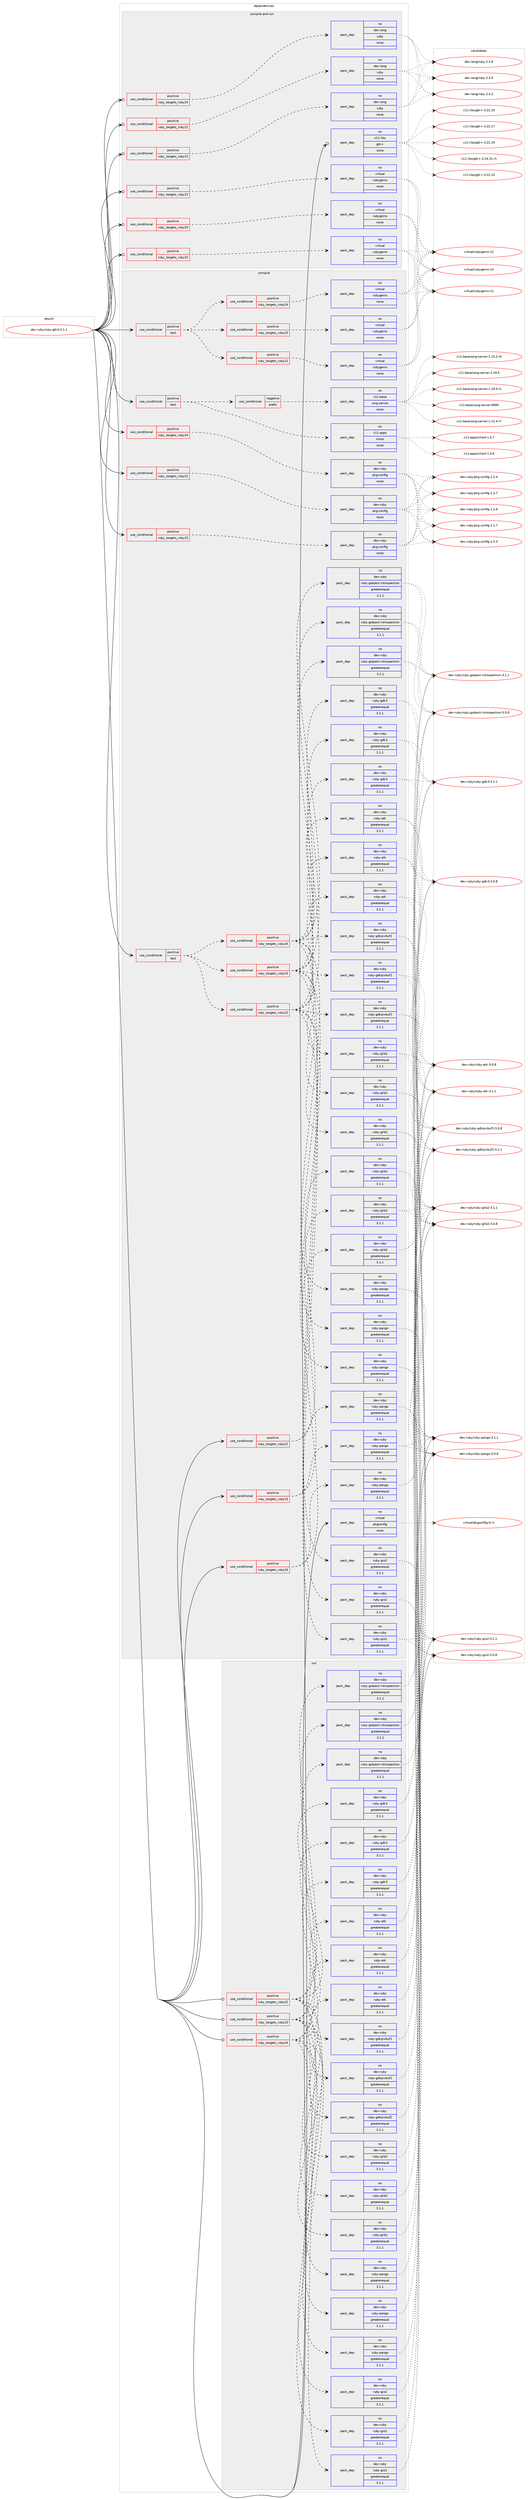 digraph prolog {

# *************
# Graph options
# *************

newrank=true;
concentrate=true;
compound=true;
graph [rankdir=LR,fontname=Helvetica,fontsize=10,ranksep=1.5];#, ranksep=2.5, nodesep=0.2];
edge  [arrowhead=vee];
node  [fontname=Helvetica,fontsize=10];

# **********
# The ebuild
# **********

subgraph cluster_leftcol {
color=gray;
rank=same;
label=<<i>ebuild</i>>;
id [label="dev-ruby/ruby-gtk3-3.1.1", color=red, width=4, href="../dev-ruby/ruby-gtk3-3.1.1.svg"];
}

# ****************
# The dependencies
# ****************

subgraph cluster_midcol {
color=gray;
label=<<i>dependencies</i>>;
subgraph cluster_compile {
fillcolor="#eeeeee";
style=filled;
label=<<i>compile</i>>;
subgraph cond71167 {
dependency267112 [label=<<TABLE BORDER="0" CELLBORDER="1" CELLSPACING="0" CELLPADDING="4"><TR><TD ROWSPAN="3" CELLPADDING="10">use_conditional</TD></TR><TR><TD>positive</TD></TR><TR><TD>ruby_targets_ruby22</TD></TR></TABLE>>, shape=none, color=red];
subgraph pack191831 {
dependency267113 [label=<<TABLE BORDER="0" CELLBORDER="1" CELLSPACING="0" CELLPADDING="4" WIDTH="220"><TR><TD ROWSPAN="6" CELLPADDING="30">pack_dep</TD></TR><TR><TD WIDTH="110">no</TD></TR><TR><TD>dev-ruby</TD></TR><TR><TD>pkg-config</TD></TR><TR><TD>none</TD></TR><TR><TD></TD></TR></TABLE>>, shape=none, color=blue];
}
dependency267112:e -> dependency267113:w [weight=20,style="dashed",arrowhead="vee"];
}
id:e -> dependency267112:w [weight=20,style="solid",arrowhead="vee"];
subgraph cond71168 {
dependency267114 [label=<<TABLE BORDER="0" CELLBORDER="1" CELLSPACING="0" CELLPADDING="4"><TR><TD ROWSPAN="3" CELLPADDING="10">use_conditional</TD></TR><TR><TD>positive</TD></TR><TR><TD>ruby_targets_ruby22</TD></TR></TABLE>>, shape=none, color=red];
subgraph pack191832 {
dependency267115 [label=<<TABLE BORDER="0" CELLBORDER="1" CELLSPACING="0" CELLPADDING="4" WIDTH="220"><TR><TD ROWSPAN="6" CELLPADDING="30">pack_dep</TD></TR><TR><TD WIDTH="110">no</TD></TR><TR><TD>dev-ruby</TD></TR><TR><TD>ruby-glib2</TD></TR><TR><TD>greaterequal</TD></TR><TR><TD>3.1.1</TD></TR></TABLE>>, shape=none, color=blue];
}
dependency267114:e -> dependency267115:w [weight=20,style="dashed",arrowhead="vee"];
subgraph pack191833 {
dependency267116 [label=<<TABLE BORDER="0" CELLBORDER="1" CELLSPACING="0" CELLPADDING="4" WIDTH="220"><TR><TD ROWSPAN="6" CELLPADDING="30">pack_dep</TD></TR><TR><TD WIDTH="110">no</TD></TR><TR><TD>dev-ruby</TD></TR><TR><TD>ruby-pango</TD></TR><TR><TD>greaterequal</TD></TR><TR><TD>3.1.1</TD></TR></TABLE>>, shape=none, color=blue];
}
dependency267114:e -> dependency267116:w [weight=20,style="dashed",arrowhead="vee"];
}
id:e -> dependency267114:w [weight=20,style="solid",arrowhead="vee"];
subgraph cond71169 {
dependency267117 [label=<<TABLE BORDER="0" CELLBORDER="1" CELLSPACING="0" CELLPADDING="4"><TR><TD ROWSPAN="3" CELLPADDING="10">use_conditional</TD></TR><TR><TD>positive</TD></TR><TR><TD>ruby_targets_ruby23</TD></TR></TABLE>>, shape=none, color=red];
subgraph pack191834 {
dependency267118 [label=<<TABLE BORDER="0" CELLBORDER="1" CELLSPACING="0" CELLPADDING="4" WIDTH="220"><TR><TD ROWSPAN="6" CELLPADDING="30">pack_dep</TD></TR><TR><TD WIDTH="110">no</TD></TR><TR><TD>dev-ruby</TD></TR><TR><TD>pkg-config</TD></TR><TR><TD>none</TD></TR><TR><TD></TD></TR></TABLE>>, shape=none, color=blue];
}
dependency267117:e -> dependency267118:w [weight=20,style="dashed",arrowhead="vee"];
}
id:e -> dependency267117:w [weight=20,style="solid",arrowhead="vee"];
subgraph cond71170 {
dependency267119 [label=<<TABLE BORDER="0" CELLBORDER="1" CELLSPACING="0" CELLPADDING="4"><TR><TD ROWSPAN="3" CELLPADDING="10">use_conditional</TD></TR><TR><TD>positive</TD></TR><TR><TD>ruby_targets_ruby23</TD></TR></TABLE>>, shape=none, color=red];
subgraph pack191835 {
dependency267120 [label=<<TABLE BORDER="0" CELLBORDER="1" CELLSPACING="0" CELLPADDING="4" WIDTH="220"><TR><TD ROWSPAN="6" CELLPADDING="30">pack_dep</TD></TR><TR><TD WIDTH="110">no</TD></TR><TR><TD>dev-ruby</TD></TR><TR><TD>ruby-glib2</TD></TR><TR><TD>greaterequal</TD></TR><TR><TD>3.1.1</TD></TR></TABLE>>, shape=none, color=blue];
}
dependency267119:e -> dependency267120:w [weight=20,style="dashed",arrowhead="vee"];
subgraph pack191836 {
dependency267121 [label=<<TABLE BORDER="0" CELLBORDER="1" CELLSPACING="0" CELLPADDING="4" WIDTH="220"><TR><TD ROWSPAN="6" CELLPADDING="30">pack_dep</TD></TR><TR><TD WIDTH="110">no</TD></TR><TR><TD>dev-ruby</TD></TR><TR><TD>ruby-pango</TD></TR><TR><TD>greaterequal</TD></TR><TR><TD>3.1.1</TD></TR></TABLE>>, shape=none, color=blue];
}
dependency267119:e -> dependency267121:w [weight=20,style="dashed",arrowhead="vee"];
}
id:e -> dependency267119:w [weight=20,style="solid",arrowhead="vee"];
subgraph cond71171 {
dependency267122 [label=<<TABLE BORDER="0" CELLBORDER="1" CELLSPACING="0" CELLPADDING="4"><TR><TD ROWSPAN="3" CELLPADDING="10">use_conditional</TD></TR><TR><TD>positive</TD></TR><TR><TD>ruby_targets_ruby24</TD></TR></TABLE>>, shape=none, color=red];
subgraph pack191837 {
dependency267123 [label=<<TABLE BORDER="0" CELLBORDER="1" CELLSPACING="0" CELLPADDING="4" WIDTH="220"><TR><TD ROWSPAN="6" CELLPADDING="30">pack_dep</TD></TR><TR><TD WIDTH="110">no</TD></TR><TR><TD>dev-ruby</TD></TR><TR><TD>pkg-config</TD></TR><TR><TD>none</TD></TR><TR><TD></TD></TR></TABLE>>, shape=none, color=blue];
}
dependency267122:e -> dependency267123:w [weight=20,style="dashed",arrowhead="vee"];
}
id:e -> dependency267122:w [weight=20,style="solid",arrowhead="vee"];
subgraph cond71172 {
dependency267124 [label=<<TABLE BORDER="0" CELLBORDER="1" CELLSPACING="0" CELLPADDING="4"><TR><TD ROWSPAN="3" CELLPADDING="10">use_conditional</TD></TR><TR><TD>positive</TD></TR><TR><TD>ruby_targets_ruby24</TD></TR></TABLE>>, shape=none, color=red];
subgraph pack191838 {
dependency267125 [label=<<TABLE BORDER="0" CELLBORDER="1" CELLSPACING="0" CELLPADDING="4" WIDTH="220"><TR><TD ROWSPAN="6" CELLPADDING="30">pack_dep</TD></TR><TR><TD WIDTH="110">no</TD></TR><TR><TD>dev-ruby</TD></TR><TR><TD>ruby-glib2</TD></TR><TR><TD>greaterequal</TD></TR><TR><TD>3.1.1</TD></TR></TABLE>>, shape=none, color=blue];
}
dependency267124:e -> dependency267125:w [weight=20,style="dashed",arrowhead="vee"];
subgraph pack191839 {
dependency267126 [label=<<TABLE BORDER="0" CELLBORDER="1" CELLSPACING="0" CELLPADDING="4" WIDTH="220"><TR><TD ROWSPAN="6" CELLPADDING="30">pack_dep</TD></TR><TR><TD WIDTH="110">no</TD></TR><TR><TD>dev-ruby</TD></TR><TR><TD>ruby-pango</TD></TR><TR><TD>greaterequal</TD></TR><TR><TD>3.1.1</TD></TR></TABLE>>, shape=none, color=blue];
}
dependency267124:e -> dependency267126:w [weight=20,style="dashed",arrowhead="vee"];
}
id:e -> dependency267124:w [weight=20,style="solid",arrowhead="vee"];
subgraph cond71173 {
dependency267127 [label=<<TABLE BORDER="0" CELLBORDER="1" CELLSPACING="0" CELLPADDING="4"><TR><TD ROWSPAN="3" CELLPADDING="10">use_conditional</TD></TR><TR><TD>positive</TD></TR><TR><TD>test</TD></TR></TABLE>>, shape=none, color=red];
subgraph cond71174 {
dependency267128 [label=<<TABLE BORDER="0" CELLBORDER="1" CELLSPACING="0" CELLPADDING="4"><TR><TD ROWSPAN="3" CELLPADDING="10">use_conditional</TD></TR><TR><TD>negative</TD></TR><TR><TD>prefix</TD></TR></TABLE>>, shape=none, color=red];
subgraph pack191840 {
dependency267129 [label=<<TABLE BORDER="0" CELLBORDER="1" CELLSPACING="0" CELLPADDING="4" WIDTH="220"><TR><TD ROWSPAN="6" CELLPADDING="30">pack_dep</TD></TR><TR><TD WIDTH="110">no</TD></TR><TR><TD>x11-base</TD></TR><TR><TD>xorg-server</TD></TR><TR><TD>none</TD></TR><TR><TD></TD></TR></TABLE>>, shape=none, color=blue];
}
dependency267128:e -> dependency267129:w [weight=20,style="dashed",arrowhead="vee"];
}
dependency267127:e -> dependency267128:w [weight=20,style="dashed",arrowhead="vee"];
subgraph pack191841 {
dependency267130 [label=<<TABLE BORDER="0" CELLBORDER="1" CELLSPACING="0" CELLPADDING="4" WIDTH="220"><TR><TD ROWSPAN="6" CELLPADDING="30">pack_dep</TD></TR><TR><TD WIDTH="110">no</TD></TR><TR><TD>x11-apps</TD></TR><TR><TD>xhost</TD></TR><TR><TD>none</TD></TR><TR><TD></TD></TR></TABLE>>, shape=none, color=blue];
}
dependency267127:e -> dependency267130:w [weight=20,style="dashed",arrowhead="vee"];
}
id:e -> dependency267127:w [weight=20,style="solid",arrowhead="vee"];
subgraph cond71175 {
dependency267131 [label=<<TABLE BORDER="0" CELLBORDER="1" CELLSPACING="0" CELLPADDING="4"><TR><TD ROWSPAN="3" CELLPADDING="10">use_conditional</TD></TR><TR><TD>positive</TD></TR><TR><TD>test</TD></TR></TABLE>>, shape=none, color=red];
subgraph cond71176 {
dependency267132 [label=<<TABLE BORDER="0" CELLBORDER="1" CELLSPACING="0" CELLPADDING="4"><TR><TD ROWSPAN="3" CELLPADDING="10">use_conditional</TD></TR><TR><TD>positive</TD></TR><TR><TD>ruby_targets_ruby22</TD></TR></TABLE>>, shape=none, color=red];
subgraph pack191842 {
dependency267133 [label=<<TABLE BORDER="0" CELLBORDER="1" CELLSPACING="0" CELLPADDING="4" WIDTH="220"><TR><TD ROWSPAN="6" CELLPADDING="30">pack_dep</TD></TR><TR><TD WIDTH="110">no</TD></TR><TR><TD>dev-ruby</TD></TR><TR><TD>ruby-atk</TD></TR><TR><TD>greaterequal</TD></TR><TR><TD>3.1.1</TD></TR></TABLE>>, shape=none, color=blue];
}
dependency267132:e -> dependency267133:w [weight=20,style="dashed",arrowhead="vee"];
subgraph pack191843 {
dependency267134 [label=<<TABLE BORDER="0" CELLBORDER="1" CELLSPACING="0" CELLPADDING="4" WIDTH="220"><TR><TD ROWSPAN="6" CELLPADDING="30">pack_dep</TD></TR><TR><TD WIDTH="110">no</TD></TR><TR><TD>dev-ruby</TD></TR><TR><TD>ruby-gdk3</TD></TR><TR><TD>greaterequal</TD></TR><TR><TD>3.1.1</TD></TR></TABLE>>, shape=none, color=blue];
}
dependency267132:e -> dependency267134:w [weight=20,style="dashed",arrowhead="vee"];
subgraph pack191844 {
dependency267135 [label=<<TABLE BORDER="0" CELLBORDER="1" CELLSPACING="0" CELLPADDING="4" WIDTH="220"><TR><TD ROWSPAN="6" CELLPADDING="30">pack_dep</TD></TR><TR><TD WIDTH="110">no</TD></TR><TR><TD>dev-ruby</TD></TR><TR><TD>ruby-gdkpixbuf2</TD></TR><TR><TD>greaterequal</TD></TR><TR><TD>3.1.1</TD></TR></TABLE>>, shape=none, color=blue];
}
dependency267132:e -> dependency267135:w [weight=20,style="dashed",arrowhead="vee"];
subgraph pack191845 {
dependency267136 [label=<<TABLE BORDER="0" CELLBORDER="1" CELLSPACING="0" CELLPADDING="4" WIDTH="220"><TR><TD ROWSPAN="6" CELLPADDING="30">pack_dep</TD></TR><TR><TD WIDTH="110">no</TD></TR><TR><TD>dev-ruby</TD></TR><TR><TD>ruby-gio2</TD></TR><TR><TD>greaterequal</TD></TR><TR><TD>3.1.1</TD></TR></TABLE>>, shape=none, color=blue];
}
dependency267132:e -> dependency267136:w [weight=20,style="dashed",arrowhead="vee"];
subgraph pack191846 {
dependency267137 [label=<<TABLE BORDER="0" CELLBORDER="1" CELLSPACING="0" CELLPADDING="4" WIDTH="220"><TR><TD ROWSPAN="6" CELLPADDING="30">pack_dep</TD></TR><TR><TD WIDTH="110">no</TD></TR><TR><TD>dev-ruby</TD></TR><TR><TD>ruby-glib2</TD></TR><TR><TD>greaterequal</TD></TR><TR><TD>3.1.1</TD></TR></TABLE>>, shape=none, color=blue];
}
dependency267132:e -> dependency267137:w [weight=20,style="dashed",arrowhead="vee"];
subgraph pack191847 {
dependency267138 [label=<<TABLE BORDER="0" CELLBORDER="1" CELLSPACING="0" CELLPADDING="4" WIDTH="220"><TR><TD ROWSPAN="6" CELLPADDING="30">pack_dep</TD></TR><TR><TD WIDTH="110">no</TD></TR><TR><TD>dev-ruby</TD></TR><TR><TD>ruby-gobject-introspection</TD></TR><TR><TD>greaterequal</TD></TR><TR><TD>3.1.1</TD></TR></TABLE>>, shape=none, color=blue];
}
dependency267132:e -> dependency267138:w [weight=20,style="dashed",arrowhead="vee"];
subgraph pack191848 {
dependency267139 [label=<<TABLE BORDER="0" CELLBORDER="1" CELLSPACING="0" CELLPADDING="4" WIDTH="220"><TR><TD ROWSPAN="6" CELLPADDING="30">pack_dep</TD></TR><TR><TD WIDTH="110">no</TD></TR><TR><TD>dev-ruby</TD></TR><TR><TD>ruby-pango</TD></TR><TR><TD>greaterequal</TD></TR><TR><TD>3.1.1</TD></TR></TABLE>>, shape=none, color=blue];
}
dependency267132:e -> dependency267139:w [weight=20,style="dashed",arrowhead="vee"];
}
dependency267131:e -> dependency267132:w [weight=20,style="dashed",arrowhead="vee"];
subgraph cond71177 {
dependency267140 [label=<<TABLE BORDER="0" CELLBORDER="1" CELLSPACING="0" CELLPADDING="4"><TR><TD ROWSPAN="3" CELLPADDING="10">use_conditional</TD></TR><TR><TD>positive</TD></TR><TR><TD>ruby_targets_ruby23</TD></TR></TABLE>>, shape=none, color=red];
subgraph pack191849 {
dependency267141 [label=<<TABLE BORDER="0" CELLBORDER="1" CELLSPACING="0" CELLPADDING="4" WIDTH="220"><TR><TD ROWSPAN="6" CELLPADDING="30">pack_dep</TD></TR><TR><TD WIDTH="110">no</TD></TR><TR><TD>dev-ruby</TD></TR><TR><TD>ruby-atk</TD></TR><TR><TD>greaterequal</TD></TR><TR><TD>3.1.1</TD></TR></TABLE>>, shape=none, color=blue];
}
dependency267140:e -> dependency267141:w [weight=20,style="dashed",arrowhead="vee"];
subgraph pack191850 {
dependency267142 [label=<<TABLE BORDER="0" CELLBORDER="1" CELLSPACING="0" CELLPADDING="4" WIDTH="220"><TR><TD ROWSPAN="6" CELLPADDING="30">pack_dep</TD></TR><TR><TD WIDTH="110">no</TD></TR><TR><TD>dev-ruby</TD></TR><TR><TD>ruby-gdk3</TD></TR><TR><TD>greaterequal</TD></TR><TR><TD>3.1.1</TD></TR></TABLE>>, shape=none, color=blue];
}
dependency267140:e -> dependency267142:w [weight=20,style="dashed",arrowhead="vee"];
subgraph pack191851 {
dependency267143 [label=<<TABLE BORDER="0" CELLBORDER="1" CELLSPACING="0" CELLPADDING="4" WIDTH="220"><TR><TD ROWSPAN="6" CELLPADDING="30">pack_dep</TD></TR><TR><TD WIDTH="110">no</TD></TR><TR><TD>dev-ruby</TD></TR><TR><TD>ruby-gdkpixbuf2</TD></TR><TR><TD>greaterequal</TD></TR><TR><TD>3.1.1</TD></TR></TABLE>>, shape=none, color=blue];
}
dependency267140:e -> dependency267143:w [weight=20,style="dashed",arrowhead="vee"];
subgraph pack191852 {
dependency267144 [label=<<TABLE BORDER="0" CELLBORDER="1" CELLSPACING="0" CELLPADDING="4" WIDTH="220"><TR><TD ROWSPAN="6" CELLPADDING="30">pack_dep</TD></TR><TR><TD WIDTH="110">no</TD></TR><TR><TD>dev-ruby</TD></TR><TR><TD>ruby-gio2</TD></TR><TR><TD>greaterequal</TD></TR><TR><TD>3.1.1</TD></TR></TABLE>>, shape=none, color=blue];
}
dependency267140:e -> dependency267144:w [weight=20,style="dashed",arrowhead="vee"];
subgraph pack191853 {
dependency267145 [label=<<TABLE BORDER="0" CELLBORDER="1" CELLSPACING="0" CELLPADDING="4" WIDTH="220"><TR><TD ROWSPAN="6" CELLPADDING="30">pack_dep</TD></TR><TR><TD WIDTH="110">no</TD></TR><TR><TD>dev-ruby</TD></TR><TR><TD>ruby-glib2</TD></TR><TR><TD>greaterequal</TD></TR><TR><TD>3.1.1</TD></TR></TABLE>>, shape=none, color=blue];
}
dependency267140:e -> dependency267145:w [weight=20,style="dashed",arrowhead="vee"];
subgraph pack191854 {
dependency267146 [label=<<TABLE BORDER="0" CELLBORDER="1" CELLSPACING="0" CELLPADDING="4" WIDTH="220"><TR><TD ROWSPAN="6" CELLPADDING="30">pack_dep</TD></TR><TR><TD WIDTH="110">no</TD></TR><TR><TD>dev-ruby</TD></TR><TR><TD>ruby-gobject-introspection</TD></TR><TR><TD>greaterequal</TD></TR><TR><TD>3.1.1</TD></TR></TABLE>>, shape=none, color=blue];
}
dependency267140:e -> dependency267146:w [weight=20,style="dashed",arrowhead="vee"];
subgraph pack191855 {
dependency267147 [label=<<TABLE BORDER="0" CELLBORDER="1" CELLSPACING="0" CELLPADDING="4" WIDTH="220"><TR><TD ROWSPAN="6" CELLPADDING="30">pack_dep</TD></TR><TR><TD WIDTH="110">no</TD></TR><TR><TD>dev-ruby</TD></TR><TR><TD>ruby-pango</TD></TR><TR><TD>greaterequal</TD></TR><TR><TD>3.1.1</TD></TR></TABLE>>, shape=none, color=blue];
}
dependency267140:e -> dependency267147:w [weight=20,style="dashed",arrowhead="vee"];
}
dependency267131:e -> dependency267140:w [weight=20,style="dashed",arrowhead="vee"];
subgraph cond71178 {
dependency267148 [label=<<TABLE BORDER="0" CELLBORDER="1" CELLSPACING="0" CELLPADDING="4"><TR><TD ROWSPAN="3" CELLPADDING="10">use_conditional</TD></TR><TR><TD>positive</TD></TR><TR><TD>ruby_targets_ruby24</TD></TR></TABLE>>, shape=none, color=red];
subgraph pack191856 {
dependency267149 [label=<<TABLE BORDER="0" CELLBORDER="1" CELLSPACING="0" CELLPADDING="4" WIDTH="220"><TR><TD ROWSPAN="6" CELLPADDING="30">pack_dep</TD></TR><TR><TD WIDTH="110">no</TD></TR><TR><TD>dev-ruby</TD></TR><TR><TD>ruby-atk</TD></TR><TR><TD>greaterequal</TD></TR><TR><TD>3.1.1</TD></TR></TABLE>>, shape=none, color=blue];
}
dependency267148:e -> dependency267149:w [weight=20,style="dashed",arrowhead="vee"];
subgraph pack191857 {
dependency267150 [label=<<TABLE BORDER="0" CELLBORDER="1" CELLSPACING="0" CELLPADDING="4" WIDTH="220"><TR><TD ROWSPAN="6" CELLPADDING="30">pack_dep</TD></TR><TR><TD WIDTH="110">no</TD></TR><TR><TD>dev-ruby</TD></TR><TR><TD>ruby-gdk3</TD></TR><TR><TD>greaterequal</TD></TR><TR><TD>3.1.1</TD></TR></TABLE>>, shape=none, color=blue];
}
dependency267148:e -> dependency267150:w [weight=20,style="dashed",arrowhead="vee"];
subgraph pack191858 {
dependency267151 [label=<<TABLE BORDER="0" CELLBORDER="1" CELLSPACING="0" CELLPADDING="4" WIDTH="220"><TR><TD ROWSPAN="6" CELLPADDING="30">pack_dep</TD></TR><TR><TD WIDTH="110">no</TD></TR><TR><TD>dev-ruby</TD></TR><TR><TD>ruby-gdkpixbuf2</TD></TR><TR><TD>greaterequal</TD></TR><TR><TD>3.1.1</TD></TR></TABLE>>, shape=none, color=blue];
}
dependency267148:e -> dependency267151:w [weight=20,style="dashed",arrowhead="vee"];
subgraph pack191859 {
dependency267152 [label=<<TABLE BORDER="0" CELLBORDER="1" CELLSPACING="0" CELLPADDING="4" WIDTH="220"><TR><TD ROWSPAN="6" CELLPADDING="30">pack_dep</TD></TR><TR><TD WIDTH="110">no</TD></TR><TR><TD>dev-ruby</TD></TR><TR><TD>ruby-gio2</TD></TR><TR><TD>greaterequal</TD></TR><TR><TD>3.1.1</TD></TR></TABLE>>, shape=none, color=blue];
}
dependency267148:e -> dependency267152:w [weight=20,style="dashed",arrowhead="vee"];
subgraph pack191860 {
dependency267153 [label=<<TABLE BORDER="0" CELLBORDER="1" CELLSPACING="0" CELLPADDING="4" WIDTH="220"><TR><TD ROWSPAN="6" CELLPADDING="30">pack_dep</TD></TR><TR><TD WIDTH="110">no</TD></TR><TR><TD>dev-ruby</TD></TR><TR><TD>ruby-glib2</TD></TR><TR><TD>greaterequal</TD></TR><TR><TD>3.1.1</TD></TR></TABLE>>, shape=none, color=blue];
}
dependency267148:e -> dependency267153:w [weight=20,style="dashed",arrowhead="vee"];
subgraph pack191861 {
dependency267154 [label=<<TABLE BORDER="0" CELLBORDER="1" CELLSPACING="0" CELLPADDING="4" WIDTH="220"><TR><TD ROWSPAN="6" CELLPADDING="30">pack_dep</TD></TR><TR><TD WIDTH="110">no</TD></TR><TR><TD>dev-ruby</TD></TR><TR><TD>ruby-gobject-introspection</TD></TR><TR><TD>greaterequal</TD></TR><TR><TD>3.1.1</TD></TR></TABLE>>, shape=none, color=blue];
}
dependency267148:e -> dependency267154:w [weight=20,style="dashed",arrowhead="vee"];
subgraph pack191862 {
dependency267155 [label=<<TABLE BORDER="0" CELLBORDER="1" CELLSPACING="0" CELLPADDING="4" WIDTH="220"><TR><TD ROWSPAN="6" CELLPADDING="30">pack_dep</TD></TR><TR><TD WIDTH="110">no</TD></TR><TR><TD>dev-ruby</TD></TR><TR><TD>ruby-pango</TD></TR><TR><TD>greaterequal</TD></TR><TR><TD>3.1.1</TD></TR></TABLE>>, shape=none, color=blue];
}
dependency267148:e -> dependency267155:w [weight=20,style="dashed",arrowhead="vee"];
}
dependency267131:e -> dependency267148:w [weight=20,style="dashed",arrowhead="vee"];
}
id:e -> dependency267131:w [weight=20,style="solid",arrowhead="vee"];
subgraph cond71179 {
dependency267156 [label=<<TABLE BORDER="0" CELLBORDER="1" CELLSPACING="0" CELLPADDING="4"><TR><TD ROWSPAN="3" CELLPADDING="10">use_conditional</TD></TR><TR><TD>positive</TD></TR><TR><TD>test</TD></TR></TABLE>>, shape=none, color=red];
subgraph cond71180 {
dependency267157 [label=<<TABLE BORDER="0" CELLBORDER="1" CELLSPACING="0" CELLPADDING="4"><TR><TD ROWSPAN="3" CELLPADDING="10">use_conditional</TD></TR><TR><TD>positive</TD></TR><TR><TD>ruby_targets_ruby22</TD></TR></TABLE>>, shape=none, color=red];
subgraph pack191863 {
dependency267158 [label=<<TABLE BORDER="0" CELLBORDER="1" CELLSPACING="0" CELLPADDING="4" WIDTH="220"><TR><TD ROWSPAN="6" CELLPADDING="30">pack_dep</TD></TR><TR><TD WIDTH="110">no</TD></TR><TR><TD>virtual</TD></TR><TR><TD>rubygems</TD></TR><TR><TD>none</TD></TR><TR><TD></TD></TR></TABLE>>, shape=none, color=blue];
}
dependency267157:e -> dependency267158:w [weight=20,style="dashed",arrowhead="vee"];
}
dependency267156:e -> dependency267157:w [weight=20,style="dashed",arrowhead="vee"];
subgraph cond71181 {
dependency267159 [label=<<TABLE BORDER="0" CELLBORDER="1" CELLSPACING="0" CELLPADDING="4"><TR><TD ROWSPAN="3" CELLPADDING="10">use_conditional</TD></TR><TR><TD>positive</TD></TR><TR><TD>ruby_targets_ruby23</TD></TR></TABLE>>, shape=none, color=red];
subgraph pack191864 {
dependency267160 [label=<<TABLE BORDER="0" CELLBORDER="1" CELLSPACING="0" CELLPADDING="4" WIDTH="220"><TR><TD ROWSPAN="6" CELLPADDING="30">pack_dep</TD></TR><TR><TD WIDTH="110">no</TD></TR><TR><TD>virtual</TD></TR><TR><TD>rubygems</TD></TR><TR><TD>none</TD></TR><TR><TD></TD></TR></TABLE>>, shape=none, color=blue];
}
dependency267159:e -> dependency267160:w [weight=20,style="dashed",arrowhead="vee"];
}
dependency267156:e -> dependency267159:w [weight=20,style="dashed",arrowhead="vee"];
subgraph cond71182 {
dependency267161 [label=<<TABLE BORDER="0" CELLBORDER="1" CELLSPACING="0" CELLPADDING="4"><TR><TD ROWSPAN="3" CELLPADDING="10">use_conditional</TD></TR><TR><TD>positive</TD></TR><TR><TD>ruby_targets_ruby24</TD></TR></TABLE>>, shape=none, color=red];
subgraph pack191865 {
dependency267162 [label=<<TABLE BORDER="0" CELLBORDER="1" CELLSPACING="0" CELLPADDING="4" WIDTH="220"><TR><TD ROWSPAN="6" CELLPADDING="30">pack_dep</TD></TR><TR><TD WIDTH="110">no</TD></TR><TR><TD>virtual</TD></TR><TR><TD>rubygems</TD></TR><TR><TD>none</TD></TR><TR><TD></TD></TR></TABLE>>, shape=none, color=blue];
}
dependency267161:e -> dependency267162:w [weight=20,style="dashed",arrowhead="vee"];
}
dependency267156:e -> dependency267161:w [weight=20,style="dashed",arrowhead="vee"];
}
id:e -> dependency267156:w [weight=20,style="solid",arrowhead="vee"];
subgraph pack191866 {
dependency267163 [label=<<TABLE BORDER="0" CELLBORDER="1" CELLSPACING="0" CELLPADDING="4" WIDTH="220"><TR><TD ROWSPAN="6" CELLPADDING="30">pack_dep</TD></TR><TR><TD WIDTH="110">no</TD></TR><TR><TD>virtual</TD></TR><TR><TD>pkgconfig</TD></TR><TR><TD>none</TD></TR><TR><TD></TD></TR></TABLE>>, shape=none, color=blue];
}
id:e -> dependency267163:w [weight=20,style="solid",arrowhead="vee"];
}
subgraph cluster_compileandrun {
fillcolor="#eeeeee";
style=filled;
label=<<i>compile and run</i>>;
subgraph cond71183 {
dependency267164 [label=<<TABLE BORDER="0" CELLBORDER="1" CELLSPACING="0" CELLPADDING="4"><TR><TD ROWSPAN="3" CELLPADDING="10">use_conditional</TD></TR><TR><TD>positive</TD></TR><TR><TD>ruby_targets_ruby22</TD></TR></TABLE>>, shape=none, color=red];
subgraph pack191867 {
dependency267165 [label=<<TABLE BORDER="0" CELLBORDER="1" CELLSPACING="0" CELLPADDING="4" WIDTH="220"><TR><TD ROWSPAN="6" CELLPADDING="30">pack_dep</TD></TR><TR><TD WIDTH="110">no</TD></TR><TR><TD>dev-lang</TD></TR><TR><TD>ruby</TD></TR><TR><TD>none</TD></TR><TR><TD></TD></TR></TABLE>>, shape=none, color=blue];
}
dependency267164:e -> dependency267165:w [weight=20,style="dashed",arrowhead="vee"];
}
id:e -> dependency267164:w [weight=20,style="solid",arrowhead="odotvee"];
subgraph cond71184 {
dependency267166 [label=<<TABLE BORDER="0" CELLBORDER="1" CELLSPACING="0" CELLPADDING="4"><TR><TD ROWSPAN="3" CELLPADDING="10">use_conditional</TD></TR><TR><TD>positive</TD></TR><TR><TD>ruby_targets_ruby22</TD></TR></TABLE>>, shape=none, color=red];
subgraph pack191868 {
dependency267167 [label=<<TABLE BORDER="0" CELLBORDER="1" CELLSPACING="0" CELLPADDING="4" WIDTH="220"><TR><TD ROWSPAN="6" CELLPADDING="30">pack_dep</TD></TR><TR><TD WIDTH="110">no</TD></TR><TR><TD>virtual</TD></TR><TR><TD>rubygems</TD></TR><TR><TD>none</TD></TR><TR><TD></TD></TR></TABLE>>, shape=none, color=blue];
}
dependency267166:e -> dependency267167:w [weight=20,style="dashed",arrowhead="vee"];
}
id:e -> dependency267166:w [weight=20,style="solid",arrowhead="odotvee"];
subgraph cond71185 {
dependency267168 [label=<<TABLE BORDER="0" CELLBORDER="1" CELLSPACING="0" CELLPADDING="4"><TR><TD ROWSPAN="3" CELLPADDING="10">use_conditional</TD></TR><TR><TD>positive</TD></TR><TR><TD>ruby_targets_ruby23</TD></TR></TABLE>>, shape=none, color=red];
subgraph pack191869 {
dependency267169 [label=<<TABLE BORDER="0" CELLBORDER="1" CELLSPACING="0" CELLPADDING="4" WIDTH="220"><TR><TD ROWSPAN="6" CELLPADDING="30">pack_dep</TD></TR><TR><TD WIDTH="110">no</TD></TR><TR><TD>dev-lang</TD></TR><TR><TD>ruby</TD></TR><TR><TD>none</TD></TR><TR><TD></TD></TR></TABLE>>, shape=none, color=blue];
}
dependency267168:e -> dependency267169:w [weight=20,style="dashed",arrowhead="vee"];
}
id:e -> dependency267168:w [weight=20,style="solid",arrowhead="odotvee"];
subgraph cond71186 {
dependency267170 [label=<<TABLE BORDER="0" CELLBORDER="1" CELLSPACING="0" CELLPADDING="4"><TR><TD ROWSPAN="3" CELLPADDING="10">use_conditional</TD></TR><TR><TD>positive</TD></TR><TR><TD>ruby_targets_ruby23</TD></TR></TABLE>>, shape=none, color=red];
subgraph pack191870 {
dependency267171 [label=<<TABLE BORDER="0" CELLBORDER="1" CELLSPACING="0" CELLPADDING="4" WIDTH="220"><TR><TD ROWSPAN="6" CELLPADDING="30">pack_dep</TD></TR><TR><TD WIDTH="110">no</TD></TR><TR><TD>virtual</TD></TR><TR><TD>rubygems</TD></TR><TR><TD>none</TD></TR><TR><TD></TD></TR></TABLE>>, shape=none, color=blue];
}
dependency267170:e -> dependency267171:w [weight=20,style="dashed",arrowhead="vee"];
}
id:e -> dependency267170:w [weight=20,style="solid",arrowhead="odotvee"];
subgraph cond71187 {
dependency267172 [label=<<TABLE BORDER="0" CELLBORDER="1" CELLSPACING="0" CELLPADDING="4"><TR><TD ROWSPAN="3" CELLPADDING="10">use_conditional</TD></TR><TR><TD>positive</TD></TR><TR><TD>ruby_targets_ruby24</TD></TR></TABLE>>, shape=none, color=red];
subgraph pack191871 {
dependency267173 [label=<<TABLE BORDER="0" CELLBORDER="1" CELLSPACING="0" CELLPADDING="4" WIDTH="220"><TR><TD ROWSPAN="6" CELLPADDING="30">pack_dep</TD></TR><TR><TD WIDTH="110">no</TD></TR><TR><TD>dev-lang</TD></TR><TR><TD>ruby</TD></TR><TR><TD>none</TD></TR><TR><TD></TD></TR></TABLE>>, shape=none, color=blue];
}
dependency267172:e -> dependency267173:w [weight=20,style="dashed",arrowhead="vee"];
}
id:e -> dependency267172:w [weight=20,style="solid",arrowhead="odotvee"];
subgraph cond71188 {
dependency267174 [label=<<TABLE BORDER="0" CELLBORDER="1" CELLSPACING="0" CELLPADDING="4"><TR><TD ROWSPAN="3" CELLPADDING="10">use_conditional</TD></TR><TR><TD>positive</TD></TR><TR><TD>ruby_targets_ruby24</TD></TR></TABLE>>, shape=none, color=red];
subgraph pack191872 {
dependency267175 [label=<<TABLE BORDER="0" CELLBORDER="1" CELLSPACING="0" CELLPADDING="4" WIDTH="220"><TR><TD ROWSPAN="6" CELLPADDING="30">pack_dep</TD></TR><TR><TD WIDTH="110">no</TD></TR><TR><TD>virtual</TD></TR><TR><TD>rubygems</TD></TR><TR><TD>none</TD></TR><TR><TD></TD></TR></TABLE>>, shape=none, color=blue];
}
dependency267174:e -> dependency267175:w [weight=20,style="dashed",arrowhead="vee"];
}
id:e -> dependency267174:w [weight=20,style="solid",arrowhead="odotvee"];
subgraph pack191873 {
dependency267176 [label=<<TABLE BORDER="0" CELLBORDER="1" CELLSPACING="0" CELLPADDING="4" WIDTH="220"><TR><TD ROWSPAN="6" CELLPADDING="30">pack_dep</TD></TR><TR><TD WIDTH="110">no</TD></TR><TR><TD>x11-libs</TD></TR><TR><TD>gtk+</TD></TR><TR><TD>none</TD></TR><TR><TD></TD></TR></TABLE>>, shape=none, color=blue];
}
id:e -> dependency267176:w [weight=20,style="solid",arrowhead="odotvee"];
}
subgraph cluster_run {
fillcolor="#eeeeee";
style=filled;
label=<<i>run</i>>;
subgraph cond71189 {
dependency267177 [label=<<TABLE BORDER="0" CELLBORDER="1" CELLSPACING="0" CELLPADDING="4"><TR><TD ROWSPAN="3" CELLPADDING="10">use_conditional</TD></TR><TR><TD>positive</TD></TR><TR><TD>ruby_targets_ruby22</TD></TR></TABLE>>, shape=none, color=red];
subgraph pack191874 {
dependency267178 [label=<<TABLE BORDER="0" CELLBORDER="1" CELLSPACING="0" CELLPADDING="4" WIDTH="220"><TR><TD ROWSPAN="6" CELLPADDING="30">pack_dep</TD></TR><TR><TD WIDTH="110">no</TD></TR><TR><TD>dev-ruby</TD></TR><TR><TD>ruby-atk</TD></TR><TR><TD>greaterequal</TD></TR><TR><TD>3.1.1</TD></TR></TABLE>>, shape=none, color=blue];
}
dependency267177:e -> dependency267178:w [weight=20,style="dashed",arrowhead="vee"];
subgraph pack191875 {
dependency267179 [label=<<TABLE BORDER="0" CELLBORDER="1" CELLSPACING="0" CELLPADDING="4" WIDTH="220"><TR><TD ROWSPAN="6" CELLPADDING="30">pack_dep</TD></TR><TR><TD WIDTH="110">no</TD></TR><TR><TD>dev-ruby</TD></TR><TR><TD>ruby-gdk3</TD></TR><TR><TD>greaterequal</TD></TR><TR><TD>3.1.1</TD></TR></TABLE>>, shape=none, color=blue];
}
dependency267177:e -> dependency267179:w [weight=20,style="dashed",arrowhead="vee"];
subgraph pack191876 {
dependency267180 [label=<<TABLE BORDER="0" CELLBORDER="1" CELLSPACING="0" CELLPADDING="4" WIDTH="220"><TR><TD ROWSPAN="6" CELLPADDING="30">pack_dep</TD></TR><TR><TD WIDTH="110">no</TD></TR><TR><TD>dev-ruby</TD></TR><TR><TD>ruby-gdkpixbuf2</TD></TR><TR><TD>greaterequal</TD></TR><TR><TD>3.1.1</TD></TR></TABLE>>, shape=none, color=blue];
}
dependency267177:e -> dependency267180:w [weight=20,style="dashed",arrowhead="vee"];
subgraph pack191877 {
dependency267181 [label=<<TABLE BORDER="0" CELLBORDER="1" CELLSPACING="0" CELLPADDING="4" WIDTH="220"><TR><TD ROWSPAN="6" CELLPADDING="30">pack_dep</TD></TR><TR><TD WIDTH="110">no</TD></TR><TR><TD>dev-ruby</TD></TR><TR><TD>ruby-gio2</TD></TR><TR><TD>greaterequal</TD></TR><TR><TD>3.1.1</TD></TR></TABLE>>, shape=none, color=blue];
}
dependency267177:e -> dependency267181:w [weight=20,style="dashed",arrowhead="vee"];
subgraph pack191878 {
dependency267182 [label=<<TABLE BORDER="0" CELLBORDER="1" CELLSPACING="0" CELLPADDING="4" WIDTH="220"><TR><TD ROWSPAN="6" CELLPADDING="30">pack_dep</TD></TR><TR><TD WIDTH="110">no</TD></TR><TR><TD>dev-ruby</TD></TR><TR><TD>ruby-glib2</TD></TR><TR><TD>greaterequal</TD></TR><TR><TD>3.1.1</TD></TR></TABLE>>, shape=none, color=blue];
}
dependency267177:e -> dependency267182:w [weight=20,style="dashed",arrowhead="vee"];
subgraph pack191879 {
dependency267183 [label=<<TABLE BORDER="0" CELLBORDER="1" CELLSPACING="0" CELLPADDING="4" WIDTH="220"><TR><TD ROWSPAN="6" CELLPADDING="30">pack_dep</TD></TR><TR><TD WIDTH="110">no</TD></TR><TR><TD>dev-ruby</TD></TR><TR><TD>ruby-gobject-introspection</TD></TR><TR><TD>greaterequal</TD></TR><TR><TD>3.1.1</TD></TR></TABLE>>, shape=none, color=blue];
}
dependency267177:e -> dependency267183:w [weight=20,style="dashed",arrowhead="vee"];
subgraph pack191880 {
dependency267184 [label=<<TABLE BORDER="0" CELLBORDER="1" CELLSPACING="0" CELLPADDING="4" WIDTH="220"><TR><TD ROWSPAN="6" CELLPADDING="30">pack_dep</TD></TR><TR><TD WIDTH="110">no</TD></TR><TR><TD>dev-ruby</TD></TR><TR><TD>ruby-pango</TD></TR><TR><TD>greaterequal</TD></TR><TR><TD>3.1.1</TD></TR></TABLE>>, shape=none, color=blue];
}
dependency267177:e -> dependency267184:w [weight=20,style="dashed",arrowhead="vee"];
}
id:e -> dependency267177:w [weight=20,style="solid",arrowhead="odot"];
subgraph cond71190 {
dependency267185 [label=<<TABLE BORDER="0" CELLBORDER="1" CELLSPACING="0" CELLPADDING="4"><TR><TD ROWSPAN="3" CELLPADDING="10">use_conditional</TD></TR><TR><TD>positive</TD></TR><TR><TD>ruby_targets_ruby23</TD></TR></TABLE>>, shape=none, color=red];
subgraph pack191881 {
dependency267186 [label=<<TABLE BORDER="0" CELLBORDER="1" CELLSPACING="0" CELLPADDING="4" WIDTH="220"><TR><TD ROWSPAN="6" CELLPADDING="30">pack_dep</TD></TR><TR><TD WIDTH="110">no</TD></TR><TR><TD>dev-ruby</TD></TR><TR><TD>ruby-atk</TD></TR><TR><TD>greaterequal</TD></TR><TR><TD>3.1.1</TD></TR></TABLE>>, shape=none, color=blue];
}
dependency267185:e -> dependency267186:w [weight=20,style="dashed",arrowhead="vee"];
subgraph pack191882 {
dependency267187 [label=<<TABLE BORDER="0" CELLBORDER="1" CELLSPACING="0" CELLPADDING="4" WIDTH="220"><TR><TD ROWSPAN="6" CELLPADDING="30">pack_dep</TD></TR><TR><TD WIDTH="110">no</TD></TR><TR><TD>dev-ruby</TD></TR><TR><TD>ruby-gdk3</TD></TR><TR><TD>greaterequal</TD></TR><TR><TD>3.1.1</TD></TR></TABLE>>, shape=none, color=blue];
}
dependency267185:e -> dependency267187:w [weight=20,style="dashed",arrowhead="vee"];
subgraph pack191883 {
dependency267188 [label=<<TABLE BORDER="0" CELLBORDER="1" CELLSPACING="0" CELLPADDING="4" WIDTH="220"><TR><TD ROWSPAN="6" CELLPADDING="30">pack_dep</TD></TR><TR><TD WIDTH="110">no</TD></TR><TR><TD>dev-ruby</TD></TR><TR><TD>ruby-gdkpixbuf2</TD></TR><TR><TD>greaterequal</TD></TR><TR><TD>3.1.1</TD></TR></TABLE>>, shape=none, color=blue];
}
dependency267185:e -> dependency267188:w [weight=20,style="dashed",arrowhead="vee"];
subgraph pack191884 {
dependency267189 [label=<<TABLE BORDER="0" CELLBORDER="1" CELLSPACING="0" CELLPADDING="4" WIDTH="220"><TR><TD ROWSPAN="6" CELLPADDING="30">pack_dep</TD></TR><TR><TD WIDTH="110">no</TD></TR><TR><TD>dev-ruby</TD></TR><TR><TD>ruby-gio2</TD></TR><TR><TD>greaterequal</TD></TR><TR><TD>3.1.1</TD></TR></TABLE>>, shape=none, color=blue];
}
dependency267185:e -> dependency267189:w [weight=20,style="dashed",arrowhead="vee"];
subgraph pack191885 {
dependency267190 [label=<<TABLE BORDER="0" CELLBORDER="1" CELLSPACING="0" CELLPADDING="4" WIDTH="220"><TR><TD ROWSPAN="6" CELLPADDING="30">pack_dep</TD></TR><TR><TD WIDTH="110">no</TD></TR><TR><TD>dev-ruby</TD></TR><TR><TD>ruby-glib2</TD></TR><TR><TD>greaterequal</TD></TR><TR><TD>3.1.1</TD></TR></TABLE>>, shape=none, color=blue];
}
dependency267185:e -> dependency267190:w [weight=20,style="dashed",arrowhead="vee"];
subgraph pack191886 {
dependency267191 [label=<<TABLE BORDER="0" CELLBORDER="1" CELLSPACING="0" CELLPADDING="4" WIDTH="220"><TR><TD ROWSPAN="6" CELLPADDING="30">pack_dep</TD></TR><TR><TD WIDTH="110">no</TD></TR><TR><TD>dev-ruby</TD></TR><TR><TD>ruby-gobject-introspection</TD></TR><TR><TD>greaterequal</TD></TR><TR><TD>3.1.1</TD></TR></TABLE>>, shape=none, color=blue];
}
dependency267185:e -> dependency267191:w [weight=20,style="dashed",arrowhead="vee"];
subgraph pack191887 {
dependency267192 [label=<<TABLE BORDER="0" CELLBORDER="1" CELLSPACING="0" CELLPADDING="4" WIDTH="220"><TR><TD ROWSPAN="6" CELLPADDING="30">pack_dep</TD></TR><TR><TD WIDTH="110">no</TD></TR><TR><TD>dev-ruby</TD></TR><TR><TD>ruby-pango</TD></TR><TR><TD>greaterequal</TD></TR><TR><TD>3.1.1</TD></TR></TABLE>>, shape=none, color=blue];
}
dependency267185:e -> dependency267192:w [weight=20,style="dashed",arrowhead="vee"];
}
id:e -> dependency267185:w [weight=20,style="solid",arrowhead="odot"];
subgraph cond71191 {
dependency267193 [label=<<TABLE BORDER="0" CELLBORDER="1" CELLSPACING="0" CELLPADDING="4"><TR><TD ROWSPAN="3" CELLPADDING="10">use_conditional</TD></TR><TR><TD>positive</TD></TR><TR><TD>ruby_targets_ruby24</TD></TR></TABLE>>, shape=none, color=red];
subgraph pack191888 {
dependency267194 [label=<<TABLE BORDER="0" CELLBORDER="1" CELLSPACING="0" CELLPADDING="4" WIDTH="220"><TR><TD ROWSPAN="6" CELLPADDING="30">pack_dep</TD></TR><TR><TD WIDTH="110">no</TD></TR><TR><TD>dev-ruby</TD></TR><TR><TD>ruby-atk</TD></TR><TR><TD>greaterequal</TD></TR><TR><TD>3.1.1</TD></TR></TABLE>>, shape=none, color=blue];
}
dependency267193:e -> dependency267194:w [weight=20,style="dashed",arrowhead="vee"];
subgraph pack191889 {
dependency267195 [label=<<TABLE BORDER="0" CELLBORDER="1" CELLSPACING="0" CELLPADDING="4" WIDTH="220"><TR><TD ROWSPAN="6" CELLPADDING="30">pack_dep</TD></TR><TR><TD WIDTH="110">no</TD></TR><TR><TD>dev-ruby</TD></TR><TR><TD>ruby-gdk3</TD></TR><TR><TD>greaterequal</TD></TR><TR><TD>3.1.1</TD></TR></TABLE>>, shape=none, color=blue];
}
dependency267193:e -> dependency267195:w [weight=20,style="dashed",arrowhead="vee"];
subgraph pack191890 {
dependency267196 [label=<<TABLE BORDER="0" CELLBORDER="1" CELLSPACING="0" CELLPADDING="4" WIDTH="220"><TR><TD ROWSPAN="6" CELLPADDING="30">pack_dep</TD></TR><TR><TD WIDTH="110">no</TD></TR><TR><TD>dev-ruby</TD></TR><TR><TD>ruby-gdkpixbuf2</TD></TR><TR><TD>greaterequal</TD></TR><TR><TD>3.1.1</TD></TR></TABLE>>, shape=none, color=blue];
}
dependency267193:e -> dependency267196:w [weight=20,style="dashed",arrowhead="vee"];
subgraph pack191891 {
dependency267197 [label=<<TABLE BORDER="0" CELLBORDER="1" CELLSPACING="0" CELLPADDING="4" WIDTH="220"><TR><TD ROWSPAN="6" CELLPADDING="30">pack_dep</TD></TR><TR><TD WIDTH="110">no</TD></TR><TR><TD>dev-ruby</TD></TR><TR><TD>ruby-gio2</TD></TR><TR><TD>greaterequal</TD></TR><TR><TD>3.1.1</TD></TR></TABLE>>, shape=none, color=blue];
}
dependency267193:e -> dependency267197:w [weight=20,style="dashed",arrowhead="vee"];
subgraph pack191892 {
dependency267198 [label=<<TABLE BORDER="0" CELLBORDER="1" CELLSPACING="0" CELLPADDING="4" WIDTH="220"><TR><TD ROWSPAN="6" CELLPADDING="30">pack_dep</TD></TR><TR><TD WIDTH="110">no</TD></TR><TR><TD>dev-ruby</TD></TR><TR><TD>ruby-glib2</TD></TR><TR><TD>greaterequal</TD></TR><TR><TD>3.1.1</TD></TR></TABLE>>, shape=none, color=blue];
}
dependency267193:e -> dependency267198:w [weight=20,style="dashed",arrowhead="vee"];
subgraph pack191893 {
dependency267199 [label=<<TABLE BORDER="0" CELLBORDER="1" CELLSPACING="0" CELLPADDING="4" WIDTH="220"><TR><TD ROWSPAN="6" CELLPADDING="30">pack_dep</TD></TR><TR><TD WIDTH="110">no</TD></TR><TR><TD>dev-ruby</TD></TR><TR><TD>ruby-gobject-introspection</TD></TR><TR><TD>greaterequal</TD></TR><TR><TD>3.1.1</TD></TR></TABLE>>, shape=none, color=blue];
}
dependency267193:e -> dependency267199:w [weight=20,style="dashed",arrowhead="vee"];
subgraph pack191894 {
dependency267200 [label=<<TABLE BORDER="0" CELLBORDER="1" CELLSPACING="0" CELLPADDING="4" WIDTH="220"><TR><TD ROWSPAN="6" CELLPADDING="30">pack_dep</TD></TR><TR><TD WIDTH="110">no</TD></TR><TR><TD>dev-ruby</TD></TR><TR><TD>ruby-pango</TD></TR><TR><TD>greaterequal</TD></TR><TR><TD>3.1.1</TD></TR></TABLE>>, shape=none, color=blue];
}
dependency267193:e -> dependency267200:w [weight=20,style="dashed",arrowhead="vee"];
}
id:e -> dependency267193:w [weight=20,style="solid",arrowhead="odot"];
}
}

# **************
# The candidates
# **************

subgraph cluster_choices {
rank=same;
color=gray;
label=<<i>candidates</i>>;

subgraph choice191831 {
color=black;
nodesep=1;
choice1001011184511411798121471121071034599111110102105103454946494655 [label="dev-ruby/pkg-config-1.1.7", color=red, width=4,href="../dev-ruby/pkg-config-1.1.7.svg"];
choice1001011184511411798121471121071034599111110102105103454946504651 [label="dev-ruby/pkg-config-1.2.3", color=red, width=4,href="../dev-ruby/pkg-config-1.2.3.svg"];
choice1001011184511411798121471121071034599111110102105103454946504652 [label="dev-ruby/pkg-config-1.2.4", color=red, width=4,href="../dev-ruby/pkg-config-1.2.4.svg"];
choice1001011184511411798121471121071034599111110102105103454946504655 [label="dev-ruby/pkg-config-1.2.7", color=red, width=4,href="../dev-ruby/pkg-config-1.2.7.svg"];
choice1001011184511411798121471121071034599111110102105103454946504656 [label="dev-ruby/pkg-config-1.2.8", color=red, width=4,href="../dev-ruby/pkg-config-1.2.8.svg"];
dependency267113:e -> choice1001011184511411798121471121071034599111110102105103454946494655:w [style=dotted,weight="100"];
dependency267113:e -> choice1001011184511411798121471121071034599111110102105103454946504651:w [style=dotted,weight="100"];
dependency267113:e -> choice1001011184511411798121471121071034599111110102105103454946504652:w [style=dotted,weight="100"];
dependency267113:e -> choice1001011184511411798121471121071034599111110102105103454946504655:w [style=dotted,weight="100"];
dependency267113:e -> choice1001011184511411798121471121071034599111110102105103454946504656:w [style=dotted,weight="100"];
}
subgraph choice191832 {
color=black;
nodesep=1;
choice10010111845114117981214711411798121451031081059850455146484656 [label="dev-ruby/ruby-glib2-3.0.8", color=red, width=4,href="../dev-ruby/ruby-glib2-3.0.8.svg"];
choice10010111845114117981214711411798121451031081059850455146494649 [label="dev-ruby/ruby-glib2-3.1.1", color=red, width=4,href="../dev-ruby/ruby-glib2-3.1.1.svg"];
dependency267115:e -> choice10010111845114117981214711411798121451031081059850455146484656:w [style=dotted,weight="100"];
dependency267115:e -> choice10010111845114117981214711411798121451031081059850455146494649:w [style=dotted,weight="100"];
}
subgraph choice191833 {
color=black;
nodesep=1;
choice100101118451141179812147114117981214511297110103111455146484656 [label="dev-ruby/ruby-pango-3.0.8", color=red, width=4,href="../dev-ruby/ruby-pango-3.0.8.svg"];
choice100101118451141179812147114117981214511297110103111455146494649 [label="dev-ruby/ruby-pango-3.1.1", color=red, width=4,href="../dev-ruby/ruby-pango-3.1.1.svg"];
dependency267116:e -> choice100101118451141179812147114117981214511297110103111455146484656:w [style=dotted,weight="100"];
dependency267116:e -> choice100101118451141179812147114117981214511297110103111455146494649:w [style=dotted,weight="100"];
}
subgraph choice191834 {
color=black;
nodesep=1;
choice1001011184511411798121471121071034599111110102105103454946494655 [label="dev-ruby/pkg-config-1.1.7", color=red, width=4,href="../dev-ruby/pkg-config-1.1.7.svg"];
choice1001011184511411798121471121071034599111110102105103454946504651 [label="dev-ruby/pkg-config-1.2.3", color=red, width=4,href="../dev-ruby/pkg-config-1.2.3.svg"];
choice1001011184511411798121471121071034599111110102105103454946504652 [label="dev-ruby/pkg-config-1.2.4", color=red, width=4,href="../dev-ruby/pkg-config-1.2.4.svg"];
choice1001011184511411798121471121071034599111110102105103454946504655 [label="dev-ruby/pkg-config-1.2.7", color=red, width=4,href="../dev-ruby/pkg-config-1.2.7.svg"];
choice1001011184511411798121471121071034599111110102105103454946504656 [label="dev-ruby/pkg-config-1.2.8", color=red, width=4,href="../dev-ruby/pkg-config-1.2.8.svg"];
dependency267118:e -> choice1001011184511411798121471121071034599111110102105103454946494655:w [style=dotted,weight="100"];
dependency267118:e -> choice1001011184511411798121471121071034599111110102105103454946504651:w [style=dotted,weight="100"];
dependency267118:e -> choice1001011184511411798121471121071034599111110102105103454946504652:w [style=dotted,weight="100"];
dependency267118:e -> choice1001011184511411798121471121071034599111110102105103454946504655:w [style=dotted,weight="100"];
dependency267118:e -> choice1001011184511411798121471121071034599111110102105103454946504656:w [style=dotted,weight="100"];
}
subgraph choice191835 {
color=black;
nodesep=1;
choice10010111845114117981214711411798121451031081059850455146484656 [label="dev-ruby/ruby-glib2-3.0.8", color=red, width=4,href="../dev-ruby/ruby-glib2-3.0.8.svg"];
choice10010111845114117981214711411798121451031081059850455146494649 [label="dev-ruby/ruby-glib2-3.1.1", color=red, width=4,href="../dev-ruby/ruby-glib2-3.1.1.svg"];
dependency267120:e -> choice10010111845114117981214711411798121451031081059850455146484656:w [style=dotted,weight="100"];
dependency267120:e -> choice10010111845114117981214711411798121451031081059850455146494649:w [style=dotted,weight="100"];
}
subgraph choice191836 {
color=black;
nodesep=1;
choice100101118451141179812147114117981214511297110103111455146484656 [label="dev-ruby/ruby-pango-3.0.8", color=red, width=4,href="../dev-ruby/ruby-pango-3.0.8.svg"];
choice100101118451141179812147114117981214511297110103111455146494649 [label="dev-ruby/ruby-pango-3.1.1", color=red, width=4,href="../dev-ruby/ruby-pango-3.1.1.svg"];
dependency267121:e -> choice100101118451141179812147114117981214511297110103111455146484656:w [style=dotted,weight="100"];
dependency267121:e -> choice100101118451141179812147114117981214511297110103111455146494649:w [style=dotted,weight="100"];
}
subgraph choice191837 {
color=black;
nodesep=1;
choice1001011184511411798121471121071034599111110102105103454946494655 [label="dev-ruby/pkg-config-1.1.7", color=red, width=4,href="../dev-ruby/pkg-config-1.1.7.svg"];
choice1001011184511411798121471121071034599111110102105103454946504651 [label="dev-ruby/pkg-config-1.2.3", color=red, width=4,href="../dev-ruby/pkg-config-1.2.3.svg"];
choice1001011184511411798121471121071034599111110102105103454946504652 [label="dev-ruby/pkg-config-1.2.4", color=red, width=4,href="../dev-ruby/pkg-config-1.2.4.svg"];
choice1001011184511411798121471121071034599111110102105103454946504655 [label="dev-ruby/pkg-config-1.2.7", color=red, width=4,href="../dev-ruby/pkg-config-1.2.7.svg"];
choice1001011184511411798121471121071034599111110102105103454946504656 [label="dev-ruby/pkg-config-1.2.8", color=red, width=4,href="../dev-ruby/pkg-config-1.2.8.svg"];
dependency267123:e -> choice1001011184511411798121471121071034599111110102105103454946494655:w [style=dotted,weight="100"];
dependency267123:e -> choice1001011184511411798121471121071034599111110102105103454946504651:w [style=dotted,weight="100"];
dependency267123:e -> choice1001011184511411798121471121071034599111110102105103454946504652:w [style=dotted,weight="100"];
dependency267123:e -> choice1001011184511411798121471121071034599111110102105103454946504655:w [style=dotted,weight="100"];
dependency267123:e -> choice1001011184511411798121471121071034599111110102105103454946504656:w [style=dotted,weight="100"];
}
subgraph choice191838 {
color=black;
nodesep=1;
choice10010111845114117981214711411798121451031081059850455146484656 [label="dev-ruby/ruby-glib2-3.0.8", color=red, width=4,href="../dev-ruby/ruby-glib2-3.0.8.svg"];
choice10010111845114117981214711411798121451031081059850455146494649 [label="dev-ruby/ruby-glib2-3.1.1", color=red, width=4,href="../dev-ruby/ruby-glib2-3.1.1.svg"];
dependency267125:e -> choice10010111845114117981214711411798121451031081059850455146484656:w [style=dotted,weight="100"];
dependency267125:e -> choice10010111845114117981214711411798121451031081059850455146494649:w [style=dotted,weight="100"];
}
subgraph choice191839 {
color=black;
nodesep=1;
choice100101118451141179812147114117981214511297110103111455146484656 [label="dev-ruby/ruby-pango-3.0.8", color=red, width=4,href="../dev-ruby/ruby-pango-3.0.8.svg"];
choice100101118451141179812147114117981214511297110103111455146494649 [label="dev-ruby/ruby-pango-3.1.1", color=red, width=4,href="../dev-ruby/ruby-pango-3.1.1.svg"];
dependency267126:e -> choice100101118451141179812147114117981214511297110103111455146484656:w [style=dotted,weight="100"];
dependency267126:e -> choice100101118451141179812147114117981214511297110103111455146494649:w [style=dotted,weight="100"];
}
subgraph choice191840 {
color=black;
nodesep=1;
choice12049494598971151014712011111410345115101114118101114454946495046524511455 [label="x11-base/xorg-server-1.12.4-r7", color=red, width=4,href="../x11-base/xorg-server-1.12.4-r7.svg"];
choice12049494598971151014712011111410345115101114118101114454946495346504511452 [label="x11-base/xorg-server-1.15.2-r4", color=red, width=4,href="../x11-base/xorg-server-1.15.2-r4.svg"];
choice1204949459897115101471201111141034511510111411810111445494649574653 [label="x11-base/xorg-server-1.19.5", color=red, width=4,href="../x11-base/xorg-server-1.19.5.svg"];
choice12049494598971151014712011111410345115101114118101114454946495746534511449 [label="x11-base/xorg-server-1.19.5-r1", color=red, width=4,href="../x11-base/xorg-server-1.19.5-r1.svg"];
choice120494945989711510147120111114103451151011141181011144557575757 [label="x11-base/xorg-server-9999", color=red, width=4,href="../x11-base/xorg-server-9999.svg"];
dependency267129:e -> choice12049494598971151014712011111410345115101114118101114454946495046524511455:w [style=dotted,weight="100"];
dependency267129:e -> choice12049494598971151014712011111410345115101114118101114454946495346504511452:w [style=dotted,weight="100"];
dependency267129:e -> choice1204949459897115101471201111141034511510111411810111445494649574653:w [style=dotted,weight="100"];
dependency267129:e -> choice12049494598971151014712011111410345115101114118101114454946495746534511449:w [style=dotted,weight="100"];
dependency267129:e -> choice120494945989711510147120111114103451151011141181011144557575757:w [style=dotted,weight="100"];
}
subgraph choice191841 {
color=black;
nodesep=1;
choice1204949459711211211547120104111115116454946484654 [label="x11-apps/xhost-1.0.6", color=red, width=4,href="../x11-apps/xhost-1.0.6.svg"];
choice1204949459711211211547120104111115116454946484655 [label="x11-apps/xhost-1.0.7", color=red, width=4,href="../x11-apps/xhost-1.0.7.svg"];
dependency267130:e -> choice1204949459711211211547120104111115116454946484654:w [style=dotted,weight="100"];
dependency267130:e -> choice1204949459711211211547120104111115116454946484655:w [style=dotted,weight="100"];
}
subgraph choice191842 {
color=black;
nodesep=1;
choice100101118451141179812147114117981214597116107455146484656 [label="dev-ruby/ruby-atk-3.0.8", color=red, width=4,href="../dev-ruby/ruby-atk-3.0.8.svg"];
choice100101118451141179812147114117981214597116107455146494649 [label="dev-ruby/ruby-atk-3.1.1", color=red, width=4,href="../dev-ruby/ruby-atk-3.1.1.svg"];
dependency267133:e -> choice100101118451141179812147114117981214597116107455146484656:w [style=dotted,weight="100"];
dependency267133:e -> choice100101118451141179812147114117981214597116107455146494649:w [style=dotted,weight="100"];
}
subgraph choice191843 {
color=black;
nodesep=1;
choice100101118451141179812147114117981214510310010751455146484656 [label="dev-ruby/ruby-gdk3-3.0.8", color=red, width=4,href="../dev-ruby/ruby-gdk3-3.0.8.svg"];
choice100101118451141179812147114117981214510310010751455146494649 [label="dev-ruby/ruby-gdk3-3.1.1", color=red, width=4,href="../dev-ruby/ruby-gdk3-3.1.1.svg"];
dependency267134:e -> choice100101118451141179812147114117981214510310010751455146484656:w [style=dotted,weight="100"];
dependency267134:e -> choice100101118451141179812147114117981214510310010751455146494649:w [style=dotted,weight="100"];
}
subgraph choice191844 {
color=black;
nodesep=1;
choice10010111845114117981214711411798121451031001071121051209811710250455146484656 [label="dev-ruby/ruby-gdkpixbuf2-3.0.8", color=red, width=4,href="../dev-ruby/ruby-gdkpixbuf2-3.0.8.svg"];
choice10010111845114117981214711411798121451031001071121051209811710250455146494649 [label="dev-ruby/ruby-gdkpixbuf2-3.1.1", color=red, width=4,href="../dev-ruby/ruby-gdkpixbuf2-3.1.1.svg"];
dependency267135:e -> choice10010111845114117981214711411798121451031001071121051209811710250455146484656:w [style=dotted,weight="100"];
dependency267135:e -> choice10010111845114117981214711411798121451031001071121051209811710250455146494649:w [style=dotted,weight="100"];
}
subgraph choice191845 {
color=black;
nodesep=1;
choice100101118451141179812147114117981214510310511150455146484656 [label="dev-ruby/ruby-gio2-3.0.8", color=red, width=4,href="../dev-ruby/ruby-gio2-3.0.8.svg"];
choice100101118451141179812147114117981214510310511150455146494649 [label="dev-ruby/ruby-gio2-3.1.1", color=red, width=4,href="../dev-ruby/ruby-gio2-3.1.1.svg"];
dependency267136:e -> choice100101118451141179812147114117981214510310511150455146484656:w [style=dotted,weight="100"];
dependency267136:e -> choice100101118451141179812147114117981214510310511150455146494649:w [style=dotted,weight="100"];
}
subgraph choice191846 {
color=black;
nodesep=1;
choice10010111845114117981214711411798121451031081059850455146484656 [label="dev-ruby/ruby-glib2-3.0.8", color=red, width=4,href="../dev-ruby/ruby-glib2-3.0.8.svg"];
choice10010111845114117981214711411798121451031081059850455146494649 [label="dev-ruby/ruby-glib2-3.1.1", color=red, width=4,href="../dev-ruby/ruby-glib2-3.1.1.svg"];
dependency267137:e -> choice10010111845114117981214711411798121451031081059850455146484656:w [style=dotted,weight="100"];
dependency267137:e -> choice10010111845114117981214711411798121451031081059850455146494649:w [style=dotted,weight="100"];
}
subgraph choice191847 {
color=black;
nodesep=1;
choice100101118451141179812147114117981214510311198106101991164510511011611411111511210199116105111110455146484656 [label="dev-ruby/ruby-gobject-introspection-3.0.8", color=red, width=4,href="../dev-ruby/ruby-gobject-introspection-3.0.8.svg"];
choice100101118451141179812147114117981214510311198106101991164510511011611411111511210199116105111110455146494649 [label="dev-ruby/ruby-gobject-introspection-3.1.1", color=red, width=4,href="../dev-ruby/ruby-gobject-introspection-3.1.1.svg"];
dependency267138:e -> choice100101118451141179812147114117981214510311198106101991164510511011611411111511210199116105111110455146484656:w [style=dotted,weight="100"];
dependency267138:e -> choice100101118451141179812147114117981214510311198106101991164510511011611411111511210199116105111110455146494649:w [style=dotted,weight="100"];
}
subgraph choice191848 {
color=black;
nodesep=1;
choice100101118451141179812147114117981214511297110103111455146484656 [label="dev-ruby/ruby-pango-3.0.8", color=red, width=4,href="../dev-ruby/ruby-pango-3.0.8.svg"];
choice100101118451141179812147114117981214511297110103111455146494649 [label="dev-ruby/ruby-pango-3.1.1", color=red, width=4,href="../dev-ruby/ruby-pango-3.1.1.svg"];
dependency267139:e -> choice100101118451141179812147114117981214511297110103111455146484656:w [style=dotted,weight="100"];
dependency267139:e -> choice100101118451141179812147114117981214511297110103111455146494649:w [style=dotted,weight="100"];
}
subgraph choice191849 {
color=black;
nodesep=1;
choice100101118451141179812147114117981214597116107455146484656 [label="dev-ruby/ruby-atk-3.0.8", color=red, width=4,href="../dev-ruby/ruby-atk-3.0.8.svg"];
choice100101118451141179812147114117981214597116107455146494649 [label="dev-ruby/ruby-atk-3.1.1", color=red, width=4,href="../dev-ruby/ruby-atk-3.1.1.svg"];
dependency267141:e -> choice100101118451141179812147114117981214597116107455146484656:w [style=dotted,weight="100"];
dependency267141:e -> choice100101118451141179812147114117981214597116107455146494649:w [style=dotted,weight="100"];
}
subgraph choice191850 {
color=black;
nodesep=1;
choice100101118451141179812147114117981214510310010751455146484656 [label="dev-ruby/ruby-gdk3-3.0.8", color=red, width=4,href="../dev-ruby/ruby-gdk3-3.0.8.svg"];
choice100101118451141179812147114117981214510310010751455146494649 [label="dev-ruby/ruby-gdk3-3.1.1", color=red, width=4,href="../dev-ruby/ruby-gdk3-3.1.1.svg"];
dependency267142:e -> choice100101118451141179812147114117981214510310010751455146484656:w [style=dotted,weight="100"];
dependency267142:e -> choice100101118451141179812147114117981214510310010751455146494649:w [style=dotted,weight="100"];
}
subgraph choice191851 {
color=black;
nodesep=1;
choice10010111845114117981214711411798121451031001071121051209811710250455146484656 [label="dev-ruby/ruby-gdkpixbuf2-3.0.8", color=red, width=4,href="../dev-ruby/ruby-gdkpixbuf2-3.0.8.svg"];
choice10010111845114117981214711411798121451031001071121051209811710250455146494649 [label="dev-ruby/ruby-gdkpixbuf2-3.1.1", color=red, width=4,href="../dev-ruby/ruby-gdkpixbuf2-3.1.1.svg"];
dependency267143:e -> choice10010111845114117981214711411798121451031001071121051209811710250455146484656:w [style=dotted,weight="100"];
dependency267143:e -> choice10010111845114117981214711411798121451031001071121051209811710250455146494649:w [style=dotted,weight="100"];
}
subgraph choice191852 {
color=black;
nodesep=1;
choice100101118451141179812147114117981214510310511150455146484656 [label="dev-ruby/ruby-gio2-3.0.8", color=red, width=4,href="../dev-ruby/ruby-gio2-3.0.8.svg"];
choice100101118451141179812147114117981214510310511150455146494649 [label="dev-ruby/ruby-gio2-3.1.1", color=red, width=4,href="../dev-ruby/ruby-gio2-3.1.1.svg"];
dependency267144:e -> choice100101118451141179812147114117981214510310511150455146484656:w [style=dotted,weight="100"];
dependency267144:e -> choice100101118451141179812147114117981214510310511150455146494649:w [style=dotted,weight="100"];
}
subgraph choice191853 {
color=black;
nodesep=1;
choice10010111845114117981214711411798121451031081059850455146484656 [label="dev-ruby/ruby-glib2-3.0.8", color=red, width=4,href="../dev-ruby/ruby-glib2-3.0.8.svg"];
choice10010111845114117981214711411798121451031081059850455146494649 [label="dev-ruby/ruby-glib2-3.1.1", color=red, width=4,href="../dev-ruby/ruby-glib2-3.1.1.svg"];
dependency267145:e -> choice10010111845114117981214711411798121451031081059850455146484656:w [style=dotted,weight="100"];
dependency267145:e -> choice10010111845114117981214711411798121451031081059850455146494649:w [style=dotted,weight="100"];
}
subgraph choice191854 {
color=black;
nodesep=1;
choice100101118451141179812147114117981214510311198106101991164510511011611411111511210199116105111110455146484656 [label="dev-ruby/ruby-gobject-introspection-3.0.8", color=red, width=4,href="../dev-ruby/ruby-gobject-introspection-3.0.8.svg"];
choice100101118451141179812147114117981214510311198106101991164510511011611411111511210199116105111110455146494649 [label="dev-ruby/ruby-gobject-introspection-3.1.1", color=red, width=4,href="../dev-ruby/ruby-gobject-introspection-3.1.1.svg"];
dependency267146:e -> choice100101118451141179812147114117981214510311198106101991164510511011611411111511210199116105111110455146484656:w [style=dotted,weight="100"];
dependency267146:e -> choice100101118451141179812147114117981214510311198106101991164510511011611411111511210199116105111110455146494649:w [style=dotted,weight="100"];
}
subgraph choice191855 {
color=black;
nodesep=1;
choice100101118451141179812147114117981214511297110103111455146484656 [label="dev-ruby/ruby-pango-3.0.8", color=red, width=4,href="../dev-ruby/ruby-pango-3.0.8.svg"];
choice100101118451141179812147114117981214511297110103111455146494649 [label="dev-ruby/ruby-pango-3.1.1", color=red, width=4,href="../dev-ruby/ruby-pango-3.1.1.svg"];
dependency267147:e -> choice100101118451141179812147114117981214511297110103111455146484656:w [style=dotted,weight="100"];
dependency267147:e -> choice100101118451141179812147114117981214511297110103111455146494649:w [style=dotted,weight="100"];
}
subgraph choice191856 {
color=black;
nodesep=1;
choice100101118451141179812147114117981214597116107455146484656 [label="dev-ruby/ruby-atk-3.0.8", color=red, width=4,href="../dev-ruby/ruby-atk-3.0.8.svg"];
choice100101118451141179812147114117981214597116107455146494649 [label="dev-ruby/ruby-atk-3.1.1", color=red, width=4,href="../dev-ruby/ruby-atk-3.1.1.svg"];
dependency267149:e -> choice100101118451141179812147114117981214597116107455146484656:w [style=dotted,weight="100"];
dependency267149:e -> choice100101118451141179812147114117981214597116107455146494649:w [style=dotted,weight="100"];
}
subgraph choice191857 {
color=black;
nodesep=1;
choice100101118451141179812147114117981214510310010751455146484656 [label="dev-ruby/ruby-gdk3-3.0.8", color=red, width=4,href="../dev-ruby/ruby-gdk3-3.0.8.svg"];
choice100101118451141179812147114117981214510310010751455146494649 [label="dev-ruby/ruby-gdk3-3.1.1", color=red, width=4,href="../dev-ruby/ruby-gdk3-3.1.1.svg"];
dependency267150:e -> choice100101118451141179812147114117981214510310010751455146484656:w [style=dotted,weight="100"];
dependency267150:e -> choice100101118451141179812147114117981214510310010751455146494649:w [style=dotted,weight="100"];
}
subgraph choice191858 {
color=black;
nodesep=1;
choice10010111845114117981214711411798121451031001071121051209811710250455146484656 [label="dev-ruby/ruby-gdkpixbuf2-3.0.8", color=red, width=4,href="../dev-ruby/ruby-gdkpixbuf2-3.0.8.svg"];
choice10010111845114117981214711411798121451031001071121051209811710250455146494649 [label="dev-ruby/ruby-gdkpixbuf2-3.1.1", color=red, width=4,href="../dev-ruby/ruby-gdkpixbuf2-3.1.1.svg"];
dependency267151:e -> choice10010111845114117981214711411798121451031001071121051209811710250455146484656:w [style=dotted,weight="100"];
dependency267151:e -> choice10010111845114117981214711411798121451031001071121051209811710250455146494649:w [style=dotted,weight="100"];
}
subgraph choice191859 {
color=black;
nodesep=1;
choice100101118451141179812147114117981214510310511150455146484656 [label="dev-ruby/ruby-gio2-3.0.8", color=red, width=4,href="../dev-ruby/ruby-gio2-3.0.8.svg"];
choice100101118451141179812147114117981214510310511150455146494649 [label="dev-ruby/ruby-gio2-3.1.1", color=red, width=4,href="../dev-ruby/ruby-gio2-3.1.1.svg"];
dependency267152:e -> choice100101118451141179812147114117981214510310511150455146484656:w [style=dotted,weight="100"];
dependency267152:e -> choice100101118451141179812147114117981214510310511150455146494649:w [style=dotted,weight="100"];
}
subgraph choice191860 {
color=black;
nodesep=1;
choice10010111845114117981214711411798121451031081059850455146484656 [label="dev-ruby/ruby-glib2-3.0.8", color=red, width=4,href="../dev-ruby/ruby-glib2-3.0.8.svg"];
choice10010111845114117981214711411798121451031081059850455146494649 [label="dev-ruby/ruby-glib2-3.1.1", color=red, width=4,href="../dev-ruby/ruby-glib2-3.1.1.svg"];
dependency267153:e -> choice10010111845114117981214711411798121451031081059850455146484656:w [style=dotted,weight="100"];
dependency267153:e -> choice10010111845114117981214711411798121451031081059850455146494649:w [style=dotted,weight="100"];
}
subgraph choice191861 {
color=black;
nodesep=1;
choice100101118451141179812147114117981214510311198106101991164510511011611411111511210199116105111110455146484656 [label="dev-ruby/ruby-gobject-introspection-3.0.8", color=red, width=4,href="../dev-ruby/ruby-gobject-introspection-3.0.8.svg"];
choice100101118451141179812147114117981214510311198106101991164510511011611411111511210199116105111110455146494649 [label="dev-ruby/ruby-gobject-introspection-3.1.1", color=red, width=4,href="../dev-ruby/ruby-gobject-introspection-3.1.1.svg"];
dependency267154:e -> choice100101118451141179812147114117981214510311198106101991164510511011611411111511210199116105111110455146484656:w [style=dotted,weight="100"];
dependency267154:e -> choice100101118451141179812147114117981214510311198106101991164510511011611411111511210199116105111110455146494649:w [style=dotted,weight="100"];
}
subgraph choice191862 {
color=black;
nodesep=1;
choice100101118451141179812147114117981214511297110103111455146484656 [label="dev-ruby/ruby-pango-3.0.8", color=red, width=4,href="../dev-ruby/ruby-pango-3.0.8.svg"];
choice100101118451141179812147114117981214511297110103111455146494649 [label="dev-ruby/ruby-pango-3.1.1", color=red, width=4,href="../dev-ruby/ruby-pango-3.1.1.svg"];
dependency267155:e -> choice100101118451141179812147114117981214511297110103111455146484656:w [style=dotted,weight="100"];
dependency267155:e -> choice100101118451141179812147114117981214511297110103111455146494649:w [style=dotted,weight="100"];
}
subgraph choice191863 {
color=black;
nodesep=1;
choice118105114116117971084711411798121103101109115454949 [label="virtual/rubygems-11", color=red, width=4,href="../virtual/rubygems-11.svg"];
choice118105114116117971084711411798121103101109115454950 [label="virtual/rubygems-12", color=red, width=4,href="../virtual/rubygems-12.svg"];
choice118105114116117971084711411798121103101109115454951 [label="virtual/rubygems-13", color=red, width=4,href="../virtual/rubygems-13.svg"];
dependency267158:e -> choice118105114116117971084711411798121103101109115454949:w [style=dotted,weight="100"];
dependency267158:e -> choice118105114116117971084711411798121103101109115454950:w [style=dotted,weight="100"];
dependency267158:e -> choice118105114116117971084711411798121103101109115454951:w [style=dotted,weight="100"];
}
subgraph choice191864 {
color=black;
nodesep=1;
choice118105114116117971084711411798121103101109115454949 [label="virtual/rubygems-11", color=red, width=4,href="../virtual/rubygems-11.svg"];
choice118105114116117971084711411798121103101109115454950 [label="virtual/rubygems-12", color=red, width=4,href="../virtual/rubygems-12.svg"];
choice118105114116117971084711411798121103101109115454951 [label="virtual/rubygems-13", color=red, width=4,href="../virtual/rubygems-13.svg"];
dependency267160:e -> choice118105114116117971084711411798121103101109115454949:w [style=dotted,weight="100"];
dependency267160:e -> choice118105114116117971084711411798121103101109115454950:w [style=dotted,weight="100"];
dependency267160:e -> choice118105114116117971084711411798121103101109115454951:w [style=dotted,weight="100"];
}
subgraph choice191865 {
color=black;
nodesep=1;
choice118105114116117971084711411798121103101109115454949 [label="virtual/rubygems-11", color=red, width=4,href="../virtual/rubygems-11.svg"];
choice118105114116117971084711411798121103101109115454950 [label="virtual/rubygems-12", color=red, width=4,href="../virtual/rubygems-12.svg"];
choice118105114116117971084711411798121103101109115454951 [label="virtual/rubygems-13", color=red, width=4,href="../virtual/rubygems-13.svg"];
dependency267162:e -> choice118105114116117971084711411798121103101109115454949:w [style=dotted,weight="100"];
dependency267162:e -> choice118105114116117971084711411798121103101109115454950:w [style=dotted,weight="100"];
dependency267162:e -> choice118105114116117971084711411798121103101109115454951:w [style=dotted,weight="100"];
}
subgraph choice191866 {
color=black;
nodesep=1;
choice11810511411611797108471121071039911111010210510345484511449 [label="virtual/pkgconfig-0-r1", color=red, width=4,href="../virtual/pkgconfig-0-r1.svg"];
dependency267163:e -> choice11810511411611797108471121071039911111010210510345484511449:w [style=dotted,weight="100"];
}
subgraph choice191867 {
color=black;
nodesep=1;
choice10010111845108971101034711411798121455046504656 [label="dev-lang/ruby-2.2.8", color=red, width=4,href="../dev-lang/ruby-2.2.8.svg"];
choice10010111845108971101034711411798121455046514653 [label="dev-lang/ruby-2.3.5", color=red, width=4,href="../dev-lang/ruby-2.3.5.svg"];
choice10010111845108971101034711411798121455046524650 [label="dev-lang/ruby-2.4.2", color=red, width=4,href="../dev-lang/ruby-2.4.2.svg"];
dependency267165:e -> choice10010111845108971101034711411798121455046504656:w [style=dotted,weight="100"];
dependency267165:e -> choice10010111845108971101034711411798121455046514653:w [style=dotted,weight="100"];
dependency267165:e -> choice10010111845108971101034711411798121455046524650:w [style=dotted,weight="100"];
}
subgraph choice191868 {
color=black;
nodesep=1;
choice118105114116117971084711411798121103101109115454949 [label="virtual/rubygems-11", color=red, width=4,href="../virtual/rubygems-11.svg"];
choice118105114116117971084711411798121103101109115454950 [label="virtual/rubygems-12", color=red, width=4,href="../virtual/rubygems-12.svg"];
choice118105114116117971084711411798121103101109115454951 [label="virtual/rubygems-13", color=red, width=4,href="../virtual/rubygems-13.svg"];
dependency267167:e -> choice118105114116117971084711411798121103101109115454949:w [style=dotted,weight="100"];
dependency267167:e -> choice118105114116117971084711411798121103101109115454950:w [style=dotted,weight="100"];
dependency267167:e -> choice118105114116117971084711411798121103101109115454951:w [style=dotted,weight="100"];
}
subgraph choice191869 {
color=black;
nodesep=1;
choice10010111845108971101034711411798121455046504656 [label="dev-lang/ruby-2.2.8", color=red, width=4,href="../dev-lang/ruby-2.2.8.svg"];
choice10010111845108971101034711411798121455046514653 [label="dev-lang/ruby-2.3.5", color=red, width=4,href="../dev-lang/ruby-2.3.5.svg"];
choice10010111845108971101034711411798121455046524650 [label="dev-lang/ruby-2.4.2", color=red, width=4,href="../dev-lang/ruby-2.4.2.svg"];
dependency267169:e -> choice10010111845108971101034711411798121455046504656:w [style=dotted,weight="100"];
dependency267169:e -> choice10010111845108971101034711411798121455046514653:w [style=dotted,weight="100"];
dependency267169:e -> choice10010111845108971101034711411798121455046524650:w [style=dotted,weight="100"];
}
subgraph choice191870 {
color=black;
nodesep=1;
choice118105114116117971084711411798121103101109115454949 [label="virtual/rubygems-11", color=red, width=4,href="../virtual/rubygems-11.svg"];
choice118105114116117971084711411798121103101109115454950 [label="virtual/rubygems-12", color=red, width=4,href="../virtual/rubygems-12.svg"];
choice118105114116117971084711411798121103101109115454951 [label="virtual/rubygems-13", color=red, width=4,href="../virtual/rubygems-13.svg"];
dependency267171:e -> choice118105114116117971084711411798121103101109115454949:w [style=dotted,weight="100"];
dependency267171:e -> choice118105114116117971084711411798121103101109115454950:w [style=dotted,weight="100"];
dependency267171:e -> choice118105114116117971084711411798121103101109115454951:w [style=dotted,weight="100"];
}
subgraph choice191871 {
color=black;
nodesep=1;
choice10010111845108971101034711411798121455046504656 [label="dev-lang/ruby-2.2.8", color=red, width=4,href="../dev-lang/ruby-2.2.8.svg"];
choice10010111845108971101034711411798121455046514653 [label="dev-lang/ruby-2.3.5", color=red, width=4,href="../dev-lang/ruby-2.3.5.svg"];
choice10010111845108971101034711411798121455046524650 [label="dev-lang/ruby-2.4.2", color=red, width=4,href="../dev-lang/ruby-2.4.2.svg"];
dependency267173:e -> choice10010111845108971101034711411798121455046504656:w [style=dotted,weight="100"];
dependency267173:e -> choice10010111845108971101034711411798121455046514653:w [style=dotted,weight="100"];
dependency267173:e -> choice10010111845108971101034711411798121455046524650:w [style=dotted,weight="100"];
}
subgraph choice191872 {
color=black;
nodesep=1;
choice118105114116117971084711411798121103101109115454949 [label="virtual/rubygems-11", color=red, width=4,href="../virtual/rubygems-11.svg"];
choice118105114116117971084711411798121103101109115454950 [label="virtual/rubygems-12", color=red, width=4,href="../virtual/rubygems-12.svg"];
choice118105114116117971084711411798121103101109115454951 [label="virtual/rubygems-13", color=red, width=4,href="../virtual/rubygems-13.svg"];
dependency267175:e -> choice118105114116117971084711411798121103101109115454949:w [style=dotted,weight="100"];
dependency267175:e -> choice118105114116117971084711411798121103101109115454950:w [style=dotted,weight="100"];
dependency267175:e -> choice118105114116117971084711411798121103101109115454951:w [style=dotted,weight="100"];
}
subgraph choice191873 {
color=black;
nodesep=1;
choice12049494510810598115471031161074345504650524651494511449 [label="x11-libs/gtk+-2.24.31-r1", color=red, width=4,href="../x11-libs/gtk+-2.24.31-r1.svg"];
choice1204949451081059811547103116107434551465050464953 [label="x11-libs/gtk+-3.22.15", color=red, width=4,href="../x11-libs/gtk+-3.22.15.svg"];
choice1204949451081059811547103116107434551465050464954 [label="x11-libs/gtk+-3.22.16", color=red, width=4,href="../x11-libs/gtk+-3.22.16.svg"];
choice1204949451081059811547103116107434551465050464955 [label="x11-libs/gtk+-3.22.17", color=red, width=4,href="../x11-libs/gtk+-3.22.17.svg"];
choice1204949451081059811547103116107434551465050464957 [label="x11-libs/gtk+-3.22.19", color=red, width=4,href="../x11-libs/gtk+-3.22.19.svg"];
dependency267176:e -> choice12049494510810598115471031161074345504650524651494511449:w [style=dotted,weight="100"];
dependency267176:e -> choice1204949451081059811547103116107434551465050464953:w [style=dotted,weight="100"];
dependency267176:e -> choice1204949451081059811547103116107434551465050464954:w [style=dotted,weight="100"];
dependency267176:e -> choice1204949451081059811547103116107434551465050464955:w [style=dotted,weight="100"];
dependency267176:e -> choice1204949451081059811547103116107434551465050464957:w [style=dotted,weight="100"];
}
subgraph choice191874 {
color=black;
nodesep=1;
choice100101118451141179812147114117981214597116107455146484656 [label="dev-ruby/ruby-atk-3.0.8", color=red, width=4,href="../dev-ruby/ruby-atk-3.0.8.svg"];
choice100101118451141179812147114117981214597116107455146494649 [label="dev-ruby/ruby-atk-3.1.1", color=red, width=4,href="../dev-ruby/ruby-atk-3.1.1.svg"];
dependency267178:e -> choice100101118451141179812147114117981214597116107455146484656:w [style=dotted,weight="100"];
dependency267178:e -> choice100101118451141179812147114117981214597116107455146494649:w [style=dotted,weight="100"];
}
subgraph choice191875 {
color=black;
nodesep=1;
choice100101118451141179812147114117981214510310010751455146484656 [label="dev-ruby/ruby-gdk3-3.0.8", color=red, width=4,href="../dev-ruby/ruby-gdk3-3.0.8.svg"];
choice100101118451141179812147114117981214510310010751455146494649 [label="dev-ruby/ruby-gdk3-3.1.1", color=red, width=4,href="../dev-ruby/ruby-gdk3-3.1.1.svg"];
dependency267179:e -> choice100101118451141179812147114117981214510310010751455146484656:w [style=dotted,weight="100"];
dependency267179:e -> choice100101118451141179812147114117981214510310010751455146494649:w [style=dotted,weight="100"];
}
subgraph choice191876 {
color=black;
nodesep=1;
choice10010111845114117981214711411798121451031001071121051209811710250455146484656 [label="dev-ruby/ruby-gdkpixbuf2-3.0.8", color=red, width=4,href="../dev-ruby/ruby-gdkpixbuf2-3.0.8.svg"];
choice10010111845114117981214711411798121451031001071121051209811710250455146494649 [label="dev-ruby/ruby-gdkpixbuf2-3.1.1", color=red, width=4,href="../dev-ruby/ruby-gdkpixbuf2-3.1.1.svg"];
dependency267180:e -> choice10010111845114117981214711411798121451031001071121051209811710250455146484656:w [style=dotted,weight="100"];
dependency267180:e -> choice10010111845114117981214711411798121451031001071121051209811710250455146494649:w [style=dotted,weight="100"];
}
subgraph choice191877 {
color=black;
nodesep=1;
choice100101118451141179812147114117981214510310511150455146484656 [label="dev-ruby/ruby-gio2-3.0.8", color=red, width=4,href="../dev-ruby/ruby-gio2-3.0.8.svg"];
choice100101118451141179812147114117981214510310511150455146494649 [label="dev-ruby/ruby-gio2-3.1.1", color=red, width=4,href="../dev-ruby/ruby-gio2-3.1.1.svg"];
dependency267181:e -> choice100101118451141179812147114117981214510310511150455146484656:w [style=dotted,weight="100"];
dependency267181:e -> choice100101118451141179812147114117981214510310511150455146494649:w [style=dotted,weight="100"];
}
subgraph choice191878 {
color=black;
nodesep=1;
choice10010111845114117981214711411798121451031081059850455146484656 [label="dev-ruby/ruby-glib2-3.0.8", color=red, width=4,href="../dev-ruby/ruby-glib2-3.0.8.svg"];
choice10010111845114117981214711411798121451031081059850455146494649 [label="dev-ruby/ruby-glib2-3.1.1", color=red, width=4,href="../dev-ruby/ruby-glib2-3.1.1.svg"];
dependency267182:e -> choice10010111845114117981214711411798121451031081059850455146484656:w [style=dotted,weight="100"];
dependency267182:e -> choice10010111845114117981214711411798121451031081059850455146494649:w [style=dotted,weight="100"];
}
subgraph choice191879 {
color=black;
nodesep=1;
choice100101118451141179812147114117981214510311198106101991164510511011611411111511210199116105111110455146484656 [label="dev-ruby/ruby-gobject-introspection-3.0.8", color=red, width=4,href="../dev-ruby/ruby-gobject-introspection-3.0.8.svg"];
choice100101118451141179812147114117981214510311198106101991164510511011611411111511210199116105111110455146494649 [label="dev-ruby/ruby-gobject-introspection-3.1.1", color=red, width=4,href="../dev-ruby/ruby-gobject-introspection-3.1.1.svg"];
dependency267183:e -> choice100101118451141179812147114117981214510311198106101991164510511011611411111511210199116105111110455146484656:w [style=dotted,weight="100"];
dependency267183:e -> choice100101118451141179812147114117981214510311198106101991164510511011611411111511210199116105111110455146494649:w [style=dotted,weight="100"];
}
subgraph choice191880 {
color=black;
nodesep=1;
choice100101118451141179812147114117981214511297110103111455146484656 [label="dev-ruby/ruby-pango-3.0.8", color=red, width=4,href="../dev-ruby/ruby-pango-3.0.8.svg"];
choice100101118451141179812147114117981214511297110103111455146494649 [label="dev-ruby/ruby-pango-3.1.1", color=red, width=4,href="../dev-ruby/ruby-pango-3.1.1.svg"];
dependency267184:e -> choice100101118451141179812147114117981214511297110103111455146484656:w [style=dotted,weight="100"];
dependency267184:e -> choice100101118451141179812147114117981214511297110103111455146494649:w [style=dotted,weight="100"];
}
subgraph choice191881 {
color=black;
nodesep=1;
choice100101118451141179812147114117981214597116107455146484656 [label="dev-ruby/ruby-atk-3.0.8", color=red, width=4,href="../dev-ruby/ruby-atk-3.0.8.svg"];
choice100101118451141179812147114117981214597116107455146494649 [label="dev-ruby/ruby-atk-3.1.1", color=red, width=4,href="../dev-ruby/ruby-atk-3.1.1.svg"];
dependency267186:e -> choice100101118451141179812147114117981214597116107455146484656:w [style=dotted,weight="100"];
dependency267186:e -> choice100101118451141179812147114117981214597116107455146494649:w [style=dotted,weight="100"];
}
subgraph choice191882 {
color=black;
nodesep=1;
choice100101118451141179812147114117981214510310010751455146484656 [label="dev-ruby/ruby-gdk3-3.0.8", color=red, width=4,href="../dev-ruby/ruby-gdk3-3.0.8.svg"];
choice100101118451141179812147114117981214510310010751455146494649 [label="dev-ruby/ruby-gdk3-3.1.1", color=red, width=4,href="../dev-ruby/ruby-gdk3-3.1.1.svg"];
dependency267187:e -> choice100101118451141179812147114117981214510310010751455146484656:w [style=dotted,weight="100"];
dependency267187:e -> choice100101118451141179812147114117981214510310010751455146494649:w [style=dotted,weight="100"];
}
subgraph choice191883 {
color=black;
nodesep=1;
choice10010111845114117981214711411798121451031001071121051209811710250455146484656 [label="dev-ruby/ruby-gdkpixbuf2-3.0.8", color=red, width=4,href="../dev-ruby/ruby-gdkpixbuf2-3.0.8.svg"];
choice10010111845114117981214711411798121451031001071121051209811710250455146494649 [label="dev-ruby/ruby-gdkpixbuf2-3.1.1", color=red, width=4,href="../dev-ruby/ruby-gdkpixbuf2-3.1.1.svg"];
dependency267188:e -> choice10010111845114117981214711411798121451031001071121051209811710250455146484656:w [style=dotted,weight="100"];
dependency267188:e -> choice10010111845114117981214711411798121451031001071121051209811710250455146494649:w [style=dotted,weight="100"];
}
subgraph choice191884 {
color=black;
nodesep=1;
choice100101118451141179812147114117981214510310511150455146484656 [label="dev-ruby/ruby-gio2-3.0.8", color=red, width=4,href="../dev-ruby/ruby-gio2-3.0.8.svg"];
choice100101118451141179812147114117981214510310511150455146494649 [label="dev-ruby/ruby-gio2-3.1.1", color=red, width=4,href="../dev-ruby/ruby-gio2-3.1.1.svg"];
dependency267189:e -> choice100101118451141179812147114117981214510310511150455146484656:w [style=dotted,weight="100"];
dependency267189:e -> choice100101118451141179812147114117981214510310511150455146494649:w [style=dotted,weight="100"];
}
subgraph choice191885 {
color=black;
nodesep=1;
choice10010111845114117981214711411798121451031081059850455146484656 [label="dev-ruby/ruby-glib2-3.0.8", color=red, width=4,href="../dev-ruby/ruby-glib2-3.0.8.svg"];
choice10010111845114117981214711411798121451031081059850455146494649 [label="dev-ruby/ruby-glib2-3.1.1", color=red, width=4,href="../dev-ruby/ruby-glib2-3.1.1.svg"];
dependency267190:e -> choice10010111845114117981214711411798121451031081059850455146484656:w [style=dotted,weight="100"];
dependency267190:e -> choice10010111845114117981214711411798121451031081059850455146494649:w [style=dotted,weight="100"];
}
subgraph choice191886 {
color=black;
nodesep=1;
choice100101118451141179812147114117981214510311198106101991164510511011611411111511210199116105111110455146484656 [label="dev-ruby/ruby-gobject-introspection-3.0.8", color=red, width=4,href="../dev-ruby/ruby-gobject-introspection-3.0.8.svg"];
choice100101118451141179812147114117981214510311198106101991164510511011611411111511210199116105111110455146494649 [label="dev-ruby/ruby-gobject-introspection-3.1.1", color=red, width=4,href="../dev-ruby/ruby-gobject-introspection-3.1.1.svg"];
dependency267191:e -> choice100101118451141179812147114117981214510311198106101991164510511011611411111511210199116105111110455146484656:w [style=dotted,weight="100"];
dependency267191:e -> choice100101118451141179812147114117981214510311198106101991164510511011611411111511210199116105111110455146494649:w [style=dotted,weight="100"];
}
subgraph choice191887 {
color=black;
nodesep=1;
choice100101118451141179812147114117981214511297110103111455146484656 [label="dev-ruby/ruby-pango-3.0.8", color=red, width=4,href="../dev-ruby/ruby-pango-3.0.8.svg"];
choice100101118451141179812147114117981214511297110103111455146494649 [label="dev-ruby/ruby-pango-3.1.1", color=red, width=4,href="../dev-ruby/ruby-pango-3.1.1.svg"];
dependency267192:e -> choice100101118451141179812147114117981214511297110103111455146484656:w [style=dotted,weight="100"];
dependency267192:e -> choice100101118451141179812147114117981214511297110103111455146494649:w [style=dotted,weight="100"];
}
subgraph choice191888 {
color=black;
nodesep=1;
choice100101118451141179812147114117981214597116107455146484656 [label="dev-ruby/ruby-atk-3.0.8", color=red, width=4,href="../dev-ruby/ruby-atk-3.0.8.svg"];
choice100101118451141179812147114117981214597116107455146494649 [label="dev-ruby/ruby-atk-3.1.1", color=red, width=4,href="../dev-ruby/ruby-atk-3.1.1.svg"];
dependency267194:e -> choice100101118451141179812147114117981214597116107455146484656:w [style=dotted,weight="100"];
dependency267194:e -> choice100101118451141179812147114117981214597116107455146494649:w [style=dotted,weight="100"];
}
subgraph choice191889 {
color=black;
nodesep=1;
choice100101118451141179812147114117981214510310010751455146484656 [label="dev-ruby/ruby-gdk3-3.0.8", color=red, width=4,href="../dev-ruby/ruby-gdk3-3.0.8.svg"];
choice100101118451141179812147114117981214510310010751455146494649 [label="dev-ruby/ruby-gdk3-3.1.1", color=red, width=4,href="../dev-ruby/ruby-gdk3-3.1.1.svg"];
dependency267195:e -> choice100101118451141179812147114117981214510310010751455146484656:w [style=dotted,weight="100"];
dependency267195:e -> choice100101118451141179812147114117981214510310010751455146494649:w [style=dotted,weight="100"];
}
subgraph choice191890 {
color=black;
nodesep=1;
choice10010111845114117981214711411798121451031001071121051209811710250455146484656 [label="dev-ruby/ruby-gdkpixbuf2-3.0.8", color=red, width=4,href="../dev-ruby/ruby-gdkpixbuf2-3.0.8.svg"];
choice10010111845114117981214711411798121451031001071121051209811710250455146494649 [label="dev-ruby/ruby-gdkpixbuf2-3.1.1", color=red, width=4,href="../dev-ruby/ruby-gdkpixbuf2-3.1.1.svg"];
dependency267196:e -> choice10010111845114117981214711411798121451031001071121051209811710250455146484656:w [style=dotted,weight="100"];
dependency267196:e -> choice10010111845114117981214711411798121451031001071121051209811710250455146494649:w [style=dotted,weight="100"];
}
subgraph choice191891 {
color=black;
nodesep=1;
choice100101118451141179812147114117981214510310511150455146484656 [label="dev-ruby/ruby-gio2-3.0.8", color=red, width=4,href="../dev-ruby/ruby-gio2-3.0.8.svg"];
choice100101118451141179812147114117981214510310511150455146494649 [label="dev-ruby/ruby-gio2-3.1.1", color=red, width=4,href="../dev-ruby/ruby-gio2-3.1.1.svg"];
dependency267197:e -> choice100101118451141179812147114117981214510310511150455146484656:w [style=dotted,weight="100"];
dependency267197:e -> choice100101118451141179812147114117981214510310511150455146494649:w [style=dotted,weight="100"];
}
subgraph choice191892 {
color=black;
nodesep=1;
choice10010111845114117981214711411798121451031081059850455146484656 [label="dev-ruby/ruby-glib2-3.0.8", color=red, width=4,href="../dev-ruby/ruby-glib2-3.0.8.svg"];
choice10010111845114117981214711411798121451031081059850455146494649 [label="dev-ruby/ruby-glib2-3.1.1", color=red, width=4,href="../dev-ruby/ruby-glib2-3.1.1.svg"];
dependency267198:e -> choice10010111845114117981214711411798121451031081059850455146484656:w [style=dotted,weight="100"];
dependency267198:e -> choice10010111845114117981214711411798121451031081059850455146494649:w [style=dotted,weight="100"];
}
subgraph choice191893 {
color=black;
nodesep=1;
choice100101118451141179812147114117981214510311198106101991164510511011611411111511210199116105111110455146484656 [label="dev-ruby/ruby-gobject-introspection-3.0.8", color=red, width=4,href="../dev-ruby/ruby-gobject-introspection-3.0.8.svg"];
choice100101118451141179812147114117981214510311198106101991164510511011611411111511210199116105111110455146494649 [label="dev-ruby/ruby-gobject-introspection-3.1.1", color=red, width=4,href="../dev-ruby/ruby-gobject-introspection-3.1.1.svg"];
dependency267199:e -> choice100101118451141179812147114117981214510311198106101991164510511011611411111511210199116105111110455146484656:w [style=dotted,weight="100"];
dependency267199:e -> choice100101118451141179812147114117981214510311198106101991164510511011611411111511210199116105111110455146494649:w [style=dotted,weight="100"];
}
subgraph choice191894 {
color=black;
nodesep=1;
choice100101118451141179812147114117981214511297110103111455146484656 [label="dev-ruby/ruby-pango-3.0.8", color=red, width=4,href="../dev-ruby/ruby-pango-3.0.8.svg"];
choice100101118451141179812147114117981214511297110103111455146494649 [label="dev-ruby/ruby-pango-3.1.1", color=red, width=4,href="../dev-ruby/ruby-pango-3.1.1.svg"];
dependency267200:e -> choice100101118451141179812147114117981214511297110103111455146484656:w [style=dotted,weight="100"];
dependency267200:e -> choice100101118451141179812147114117981214511297110103111455146494649:w [style=dotted,weight="100"];
}
}

}
